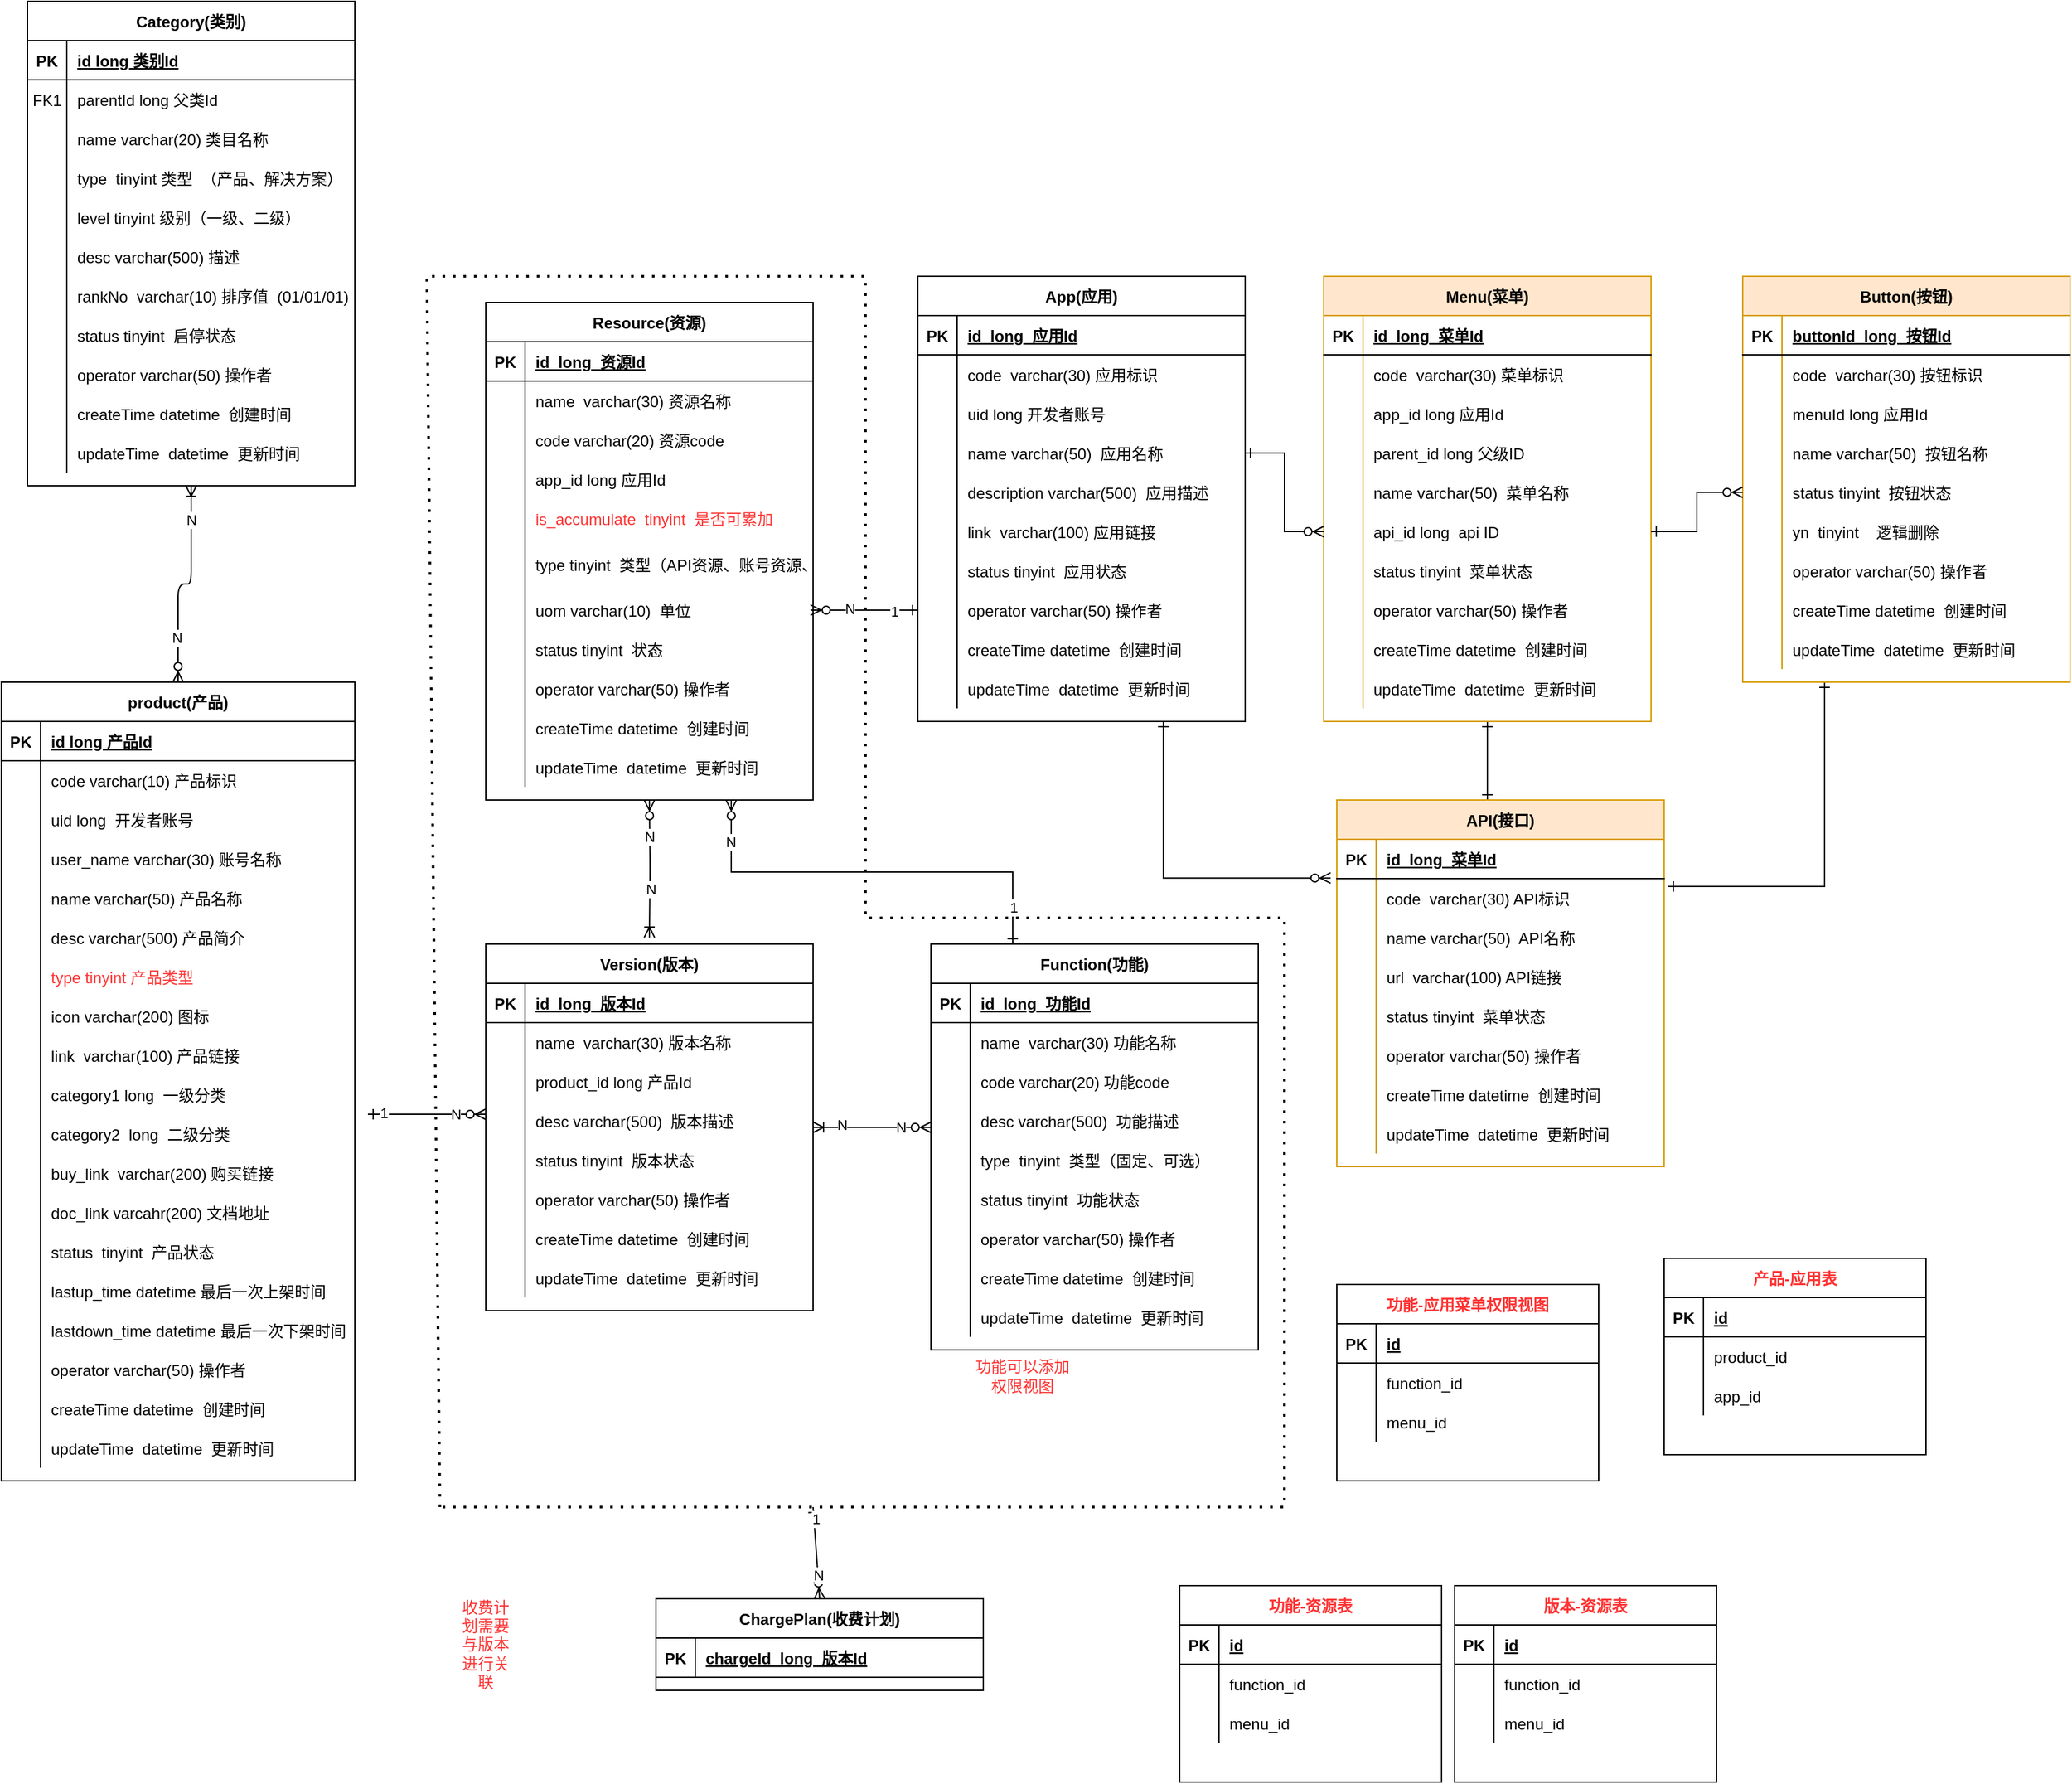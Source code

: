 <mxfile version="14.2.5" type="github">
  <diagram id="R2lEEEUBdFMjLlhIrx00" name="Page-1">
    <mxGraphModel dx="1282" dy="1786" grid="1" gridSize="10" guides="1" tooltips="1" connect="1" arrows="1" fold="1" page="1" pageScale="1" pageWidth="850" pageHeight="1100" math="0" shadow="0" extFonts="Permanent Marker^https://fonts.googleapis.com/css?family=Permanent+Marker">
      <root>
        <mxCell id="0" />
        <mxCell id="1" parent="0" />
        <mxCell id="4hSjW8Y0jlPP0kZ9spp--469" style="rounded=0;orthogonalLoop=1;jettySize=auto;html=1;exitX=0.75;exitY=1;exitDx=0;exitDy=0;entryX=-0.019;entryY=-0.014;entryDx=0;entryDy=0;entryPerimeter=0;startArrow=ERone;startFill=0;endArrow=ERzeroToMany;endFill=1;edgeStyle=orthogonalEdgeStyle;" parent="1" source="C-vyLk0tnHw3VtMMgP7b-2" target="4hSjW8Y0jlPP0kZ9spp--408" edge="1">
          <mxGeometry relative="1" as="geometry">
            <Array as="points">
              <mxPoint x="988" y="320" />
            </Array>
          </mxGeometry>
        </mxCell>
        <mxCell id="C-vyLk0tnHw3VtMMgP7b-2" value="App(应用)" style="shape=table;startSize=30;container=1;collapsible=1;childLayout=tableLayout;fixedRows=1;rowLines=0;fontStyle=1;align=center;resizeLast=1;" parent="1" vertex="1">
          <mxGeometry x="800" y="-140" width="250" height="340" as="geometry" />
        </mxCell>
        <mxCell id="C-vyLk0tnHw3VtMMgP7b-3" value="" style="shape=partialRectangle;collapsible=0;dropTarget=0;pointerEvents=0;fillColor=none;points=[[0,0.5],[1,0.5]];portConstraint=eastwest;top=0;left=0;right=0;bottom=1;" parent="C-vyLk0tnHw3VtMMgP7b-2" vertex="1">
          <mxGeometry y="30" width="250" height="30" as="geometry" />
        </mxCell>
        <mxCell id="C-vyLk0tnHw3VtMMgP7b-4" value="PK" style="shape=partialRectangle;overflow=hidden;connectable=0;fillColor=none;top=0;left=0;bottom=0;right=0;fontStyle=1;" parent="C-vyLk0tnHw3VtMMgP7b-3" vertex="1">
          <mxGeometry width="30" height="30" as="geometry" />
        </mxCell>
        <mxCell id="C-vyLk0tnHw3VtMMgP7b-5" value="id  long  应用Id" style="shape=partialRectangle;overflow=hidden;connectable=0;fillColor=none;top=0;left=0;bottom=0;right=0;align=left;spacingLeft=6;fontStyle=5;" parent="C-vyLk0tnHw3VtMMgP7b-3" vertex="1">
          <mxGeometry x="30" width="220" height="30" as="geometry" />
        </mxCell>
        <mxCell id="C-vyLk0tnHw3VtMMgP7b-6" value="" style="shape=partialRectangle;collapsible=0;dropTarget=0;pointerEvents=0;fillColor=none;points=[[0,0.5],[1,0.5]];portConstraint=eastwest;top=0;left=0;right=0;bottom=0;" parent="C-vyLk0tnHw3VtMMgP7b-2" vertex="1">
          <mxGeometry y="60" width="250" height="30" as="geometry" />
        </mxCell>
        <mxCell id="C-vyLk0tnHw3VtMMgP7b-7" value="" style="shape=partialRectangle;overflow=hidden;connectable=0;fillColor=none;top=0;left=0;bottom=0;right=0;" parent="C-vyLk0tnHw3VtMMgP7b-6" vertex="1">
          <mxGeometry width="30" height="30" as="geometry" />
        </mxCell>
        <mxCell id="C-vyLk0tnHw3VtMMgP7b-8" value="code  varchar(30) 应用标识" style="shape=partialRectangle;overflow=hidden;connectable=0;fillColor=none;top=0;left=0;bottom=0;right=0;align=left;spacingLeft=6;" parent="C-vyLk0tnHw3VtMMgP7b-6" vertex="1">
          <mxGeometry x="30" width="220" height="30" as="geometry" />
        </mxCell>
        <mxCell id="4hSjW8Y0jlPP0kZ9spp--118" style="shape=partialRectangle;collapsible=0;dropTarget=0;pointerEvents=0;fillColor=none;points=[[0,0.5],[1,0.5]];portConstraint=eastwest;top=0;left=0;right=0;bottom=0;" parent="C-vyLk0tnHw3VtMMgP7b-2" vertex="1">
          <mxGeometry y="90" width="250" height="30" as="geometry" />
        </mxCell>
        <mxCell id="4hSjW8Y0jlPP0kZ9spp--119" style="shape=partialRectangle;overflow=hidden;connectable=0;fillColor=none;top=0;left=0;bottom=0;right=0;" parent="4hSjW8Y0jlPP0kZ9spp--118" vertex="1">
          <mxGeometry width="30" height="30" as="geometry" />
        </mxCell>
        <mxCell id="4hSjW8Y0jlPP0kZ9spp--120" value="uid long 开发者账号" style="shape=partialRectangle;overflow=hidden;connectable=0;fillColor=none;top=0;left=0;bottom=0;right=0;align=left;spacingLeft=6;" parent="4hSjW8Y0jlPP0kZ9spp--118" vertex="1">
          <mxGeometry x="30" width="220" height="30" as="geometry" />
        </mxCell>
        <mxCell id="4hSjW8Y0jlPP0kZ9spp--113" style="shape=partialRectangle;collapsible=0;dropTarget=0;pointerEvents=0;fillColor=none;points=[[0,0.5],[1,0.5]];portConstraint=eastwest;top=0;left=0;right=0;bottom=0;" parent="C-vyLk0tnHw3VtMMgP7b-2" vertex="1">
          <mxGeometry y="120" width="250" height="30" as="geometry" />
        </mxCell>
        <mxCell id="4hSjW8Y0jlPP0kZ9spp--114" style="shape=partialRectangle;overflow=hidden;connectable=0;fillColor=none;top=0;left=0;bottom=0;right=0;" parent="4hSjW8Y0jlPP0kZ9spp--113" vertex="1">
          <mxGeometry width="30" height="30" as="geometry" />
        </mxCell>
        <mxCell id="4hSjW8Y0jlPP0kZ9spp--115" value="name varchar(50)  应用名称" style="shape=partialRectangle;overflow=hidden;connectable=0;fillColor=none;top=0;left=0;bottom=0;right=0;align=left;spacingLeft=6;" parent="4hSjW8Y0jlPP0kZ9spp--113" vertex="1">
          <mxGeometry x="30" width="220" height="30" as="geometry" />
        </mxCell>
        <mxCell id="4hSjW8Y0jlPP0kZ9spp--110" style="shape=partialRectangle;collapsible=0;dropTarget=0;pointerEvents=0;fillColor=none;points=[[0,0.5],[1,0.5]];portConstraint=eastwest;top=0;left=0;right=0;bottom=0;" parent="C-vyLk0tnHw3VtMMgP7b-2" vertex="1">
          <mxGeometry y="150" width="250" height="30" as="geometry" />
        </mxCell>
        <mxCell id="4hSjW8Y0jlPP0kZ9spp--111" style="shape=partialRectangle;overflow=hidden;connectable=0;fillColor=none;top=0;left=0;bottom=0;right=0;" parent="4hSjW8Y0jlPP0kZ9spp--110" vertex="1">
          <mxGeometry width="30" height="30" as="geometry" />
        </mxCell>
        <mxCell id="4hSjW8Y0jlPP0kZ9spp--112" value="description varchar(500)  应用描述" style="shape=partialRectangle;overflow=hidden;connectable=0;fillColor=none;top=0;left=0;bottom=0;right=0;align=left;spacingLeft=6;" parent="4hSjW8Y0jlPP0kZ9spp--110" vertex="1">
          <mxGeometry x="30" width="220" height="30" as="geometry" />
        </mxCell>
        <mxCell id="4hSjW8Y0jlPP0kZ9spp--104" style="shape=partialRectangle;collapsible=0;dropTarget=0;pointerEvents=0;fillColor=none;points=[[0,0.5],[1,0.5]];portConstraint=eastwest;top=0;left=0;right=0;bottom=0;" parent="C-vyLk0tnHw3VtMMgP7b-2" vertex="1">
          <mxGeometry y="180" width="250" height="30" as="geometry" />
        </mxCell>
        <mxCell id="4hSjW8Y0jlPP0kZ9spp--105" style="shape=partialRectangle;overflow=hidden;connectable=0;fillColor=none;top=0;left=0;bottom=0;right=0;" parent="4hSjW8Y0jlPP0kZ9spp--104" vertex="1">
          <mxGeometry width="30" height="30" as="geometry" />
        </mxCell>
        <mxCell id="4hSjW8Y0jlPP0kZ9spp--106" value="link  varchar(100) 应用链接" style="shape=partialRectangle;overflow=hidden;connectable=0;fillColor=none;top=0;left=0;bottom=0;right=0;align=left;spacingLeft=6;" parent="4hSjW8Y0jlPP0kZ9spp--104" vertex="1">
          <mxGeometry x="30" width="220" height="30" as="geometry" />
        </mxCell>
        <mxCell id="4hSjW8Y0jlPP0kZ9spp--101" style="shape=partialRectangle;collapsible=0;dropTarget=0;pointerEvents=0;fillColor=none;points=[[0,0.5],[1,0.5]];portConstraint=eastwest;top=0;left=0;right=0;bottom=0;" parent="C-vyLk0tnHw3VtMMgP7b-2" vertex="1">
          <mxGeometry y="210" width="250" height="30" as="geometry" />
        </mxCell>
        <mxCell id="4hSjW8Y0jlPP0kZ9spp--102" style="shape=partialRectangle;overflow=hidden;connectable=0;fillColor=none;top=0;left=0;bottom=0;right=0;" parent="4hSjW8Y0jlPP0kZ9spp--101" vertex="1">
          <mxGeometry width="30" height="30" as="geometry" />
        </mxCell>
        <mxCell id="4hSjW8Y0jlPP0kZ9spp--103" value="status tinyint  应用状态" style="shape=partialRectangle;overflow=hidden;connectable=0;fillColor=none;top=0;left=0;bottom=0;right=0;align=left;spacingLeft=6;" parent="4hSjW8Y0jlPP0kZ9spp--101" vertex="1">
          <mxGeometry x="30" width="220" height="30" as="geometry" />
        </mxCell>
        <mxCell id="4hSjW8Y0jlPP0kZ9spp--127" style="shape=partialRectangle;collapsible=0;dropTarget=0;pointerEvents=0;fillColor=none;points=[[0,0.5],[1,0.5]];portConstraint=eastwest;top=0;left=0;right=0;bottom=0;" parent="C-vyLk0tnHw3VtMMgP7b-2" vertex="1">
          <mxGeometry y="240" width="250" height="30" as="geometry" />
        </mxCell>
        <mxCell id="4hSjW8Y0jlPP0kZ9spp--128" style="shape=partialRectangle;overflow=hidden;connectable=0;fillColor=none;top=0;left=0;bottom=0;right=0;" parent="4hSjW8Y0jlPP0kZ9spp--127" vertex="1">
          <mxGeometry width="30" height="30" as="geometry" />
        </mxCell>
        <mxCell id="4hSjW8Y0jlPP0kZ9spp--129" value="operator varchar(50) 操作者" style="shape=partialRectangle;overflow=hidden;connectable=0;fillColor=none;top=0;left=0;bottom=0;right=0;align=left;spacingLeft=6;" parent="4hSjW8Y0jlPP0kZ9spp--127" vertex="1">
          <mxGeometry x="30" width="220" height="30" as="geometry" />
        </mxCell>
        <mxCell id="4hSjW8Y0jlPP0kZ9spp--124" style="shape=partialRectangle;collapsible=0;dropTarget=0;pointerEvents=0;fillColor=none;points=[[0,0.5],[1,0.5]];portConstraint=eastwest;top=0;left=0;right=0;bottom=0;" parent="C-vyLk0tnHw3VtMMgP7b-2" vertex="1">
          <mxGeometry y="270" width="250" height="30" as="geometry" />
        </mxCell>
        <mxCell id="4hSjW8Y0jlPP0kZ9spp--125" style="shape=partialRectangle;overflow=hidden;connectable=0;fillColor=none;top=0;left=0;bottom=0;right=0;" parent="4hSjW8Y0jlPP0kZ9spp--124" vertex="1">
          <mxGeometry width="30" height="30" as="geometry" />
        </mxCell>
        <mxCell id="4hSjW8Y0jlPP0kZ9spp--126" value="createTime datetime  创建时间" style="shape=partialRectangle;overflow=hidden;connectable=0;fillColor=none;top=0;left=0;bottom=0;right=0;align=left;spacingLeft=6;" parent="4hSjW8Y0jlPP0kZ9spp--124" vertex="1">
          <mxGeometry x="30" width="220" height="30" as="geometry" />
        </mxCell>
        <mxCell id="4hSjW8Y0jlPP0kZ9spp--121" style="shape=partialRectangle;collapsible=0;dropTarget=0;pointerEvents=0;fillColor=none;points=[[0,0.5],[1,0.5]];portConstraint=eastwest;top=0;left=0;right=0;bottom=0;" parent="C-vyLk0tnHw3VtMMgP7b-2" vertex="1">
          <mxGeometry y="300" width="250" height="30" as="geometry" />
        </mxCell>
        <mxCell id="4hSjW8Y0jlPP0kZ9spp--122" style="shape=partialRectangle;overflow=hidden;connectable=0;fillColor=none;top=0;left=0;bottom=0;right=0;" parent="4hSjW8Y0jlPP0kZ9spp--121" vertex="1">
          <mxGeometry width="30" height="30" as="geometry" />
        </mxCell>
        <mxCell id="4hSjW8Y0jlPP0kZ9spp--123" value="updateTime  datetime  更新时间" style="shape=partialRectangle;overflow=hidden;connectable=0;fillColor=none;top=0;left=0;bottom=0;right=0;align=left;spacingLeft=6;" parent="4hSjW8Y0jlPP0kZ9spp--121" vertex="1">
          <mxGeometry x="30" width="220" height="30" as="geometry" />
        </mxCell>
        <mxCell id="C-vyLk0tnHw3VtMMgP7b-23" value="product(产品)" style="shape=table;startSize=30;container=1;collapsible=1;childLayout=tableLayout;fixedRows=1;rowLines=0;fontStyle=1;align=center;resizeLast=1;" parent="1" vertex="1">
          <mxGeometry x="100" y="170" width="270" height="610" as="geometry" />
        </mxCell>
        <mxCell id="C-vyLk0tnHw3VtMMgP7b-24" value="" style="shape=partialRectangle;collapsible=0;dropTarget=0;pointerEvents=0;fillColor=none;points=[[0,0.5],[1,0.5]];portConstraint=eastwest;top=0;left=0;right=0;bottom=1;" parent="C-vyLk0tnHw3VtMMgP7b-23" vertex="1">
          <mxGeometry y="30" width="270" height="30" as="geometry" />
        </mxCell>
        <mxCell id="C-vyLk0tnHw3VtMMgP7b-25" value="PK" style="shape=partialRectangle;overflow=hidden;connectable=0;fillColor=none;top=0;left=0;bottom=0;right=0;fontStyle=1;" parent="C-vyLk0tnHw3VtMMgP7b-24" vertex="1">
          <mxGeometry width="30" height="30" as="geometry" />
        </mxCell>
        <mxCell id="C-vyLk0tnHw3VtMMgP7b-26" value="id long 产品Id" style="shape=partialRectangle;overflow=hidden;connectable=0;fillColor=none;top=0;left=0;bottom=0;right=0;align=left;spacingLeft=6;fontStyle=5;" parent="C-vyLk0tnHw3VtMMgP7b-24" vertex="1">
          <mxGeometry x="30" width="240" height="30" as="geometry" />
        </mxCell>
        <mxCell id="4hSjW8Y0jlPP0kZ9spp--16" style="shape=partialRectangle;collapsible=0;dropTarget=0;pointerEvents=0;fillColor=none;points=[[0,0.5],[1,0.5]];portConstraint=eastwest;top=0;left=0;right=0;bottom=0;" parent="C-vyLk0tnHw3VtMMgP7b-23" vertex="1">
          <mxGeometry y="60" width="270" height="30" as="geometry" />
        </mxCell>
        <mxCell id="4hSjW8Y0jlPP0kZ9spp--17" style="shape=partialRectangle;overflow=hidden;connectable=0;fillColor=none;top=0;left=0;bottom=0;right=0;" parent="4hSjW8Y0jlPP0kZ9spp--16" vertex="1">
          <mxGeometry width="30" height="30" as="geometry" />
        </mxCell>
        <mxCell id="4hSjW8Y0jlPP0kZ9spp--18" value="code varchar(10) 产品标识" style="shape=partialRectangle;overflow=hidden;connectable=0;fillColor=none;top=0;left=0;bottom=0;right=0;align=left;spacingLeft=6;" parent="4hSjW8Y0jlPP0kZ9spp--16" vertex="1">
          <mxGeometry x="30" width="240" height="30" as="geometry" />
        </mxCell>
        <mxCell id="4hSjW8Y0jlPP0kZ9spp--22" style="shape=partialRectangle;collapsible=0;dropTarget=0;pointerEvents=0;fillColor=none;points=[[0,0.5],[1,0.5]];portConstraint=eastwest;top=0;left=0;right=0;bottom=0;" parent="C-vyLk0tnHw3VtMMgP7b-23" vertex="1">
          <mxGeometry y="90" width="270" height="30" as="geometry" />
        </mxCell>
        <mxCell id="4hSjW8Y0jlPP0kZ9spp--23" style="shape=partialRectangle;overflow=hidden;connectable=0;fillColor=none;top=0;left=0;bottom=0;right=0;" parent="4hSjW8Y0jlPP0kZ9spp--22" vertex="1">
          <mxGeometry width="30" height="30" as="geometry" />
        </mxCell>
        <mxCell id="4hSjW8Y0jlPP0kZ9spp--24" value="uid long  开发者账号" style="shape=partialRectangle;overflow=hidden;connectable=0;fillColor=none;top=0;left=0;bottom=0;right=0;align=left;spacingLeft=6;" parent="4hSjW8Y0jlPP0kZ9spp--22" vertex="1">
          <mxGeometry x="30" width="240" height="30" as="geometry" />
        </mxCell>
        <mxCell id="Rr-cYvNgs4WZ7C_TUHbt-11" style="shape=partialRectangle;collapsible=0;dropTarget=0;pointerEvents=0;fillColor=none;points=[[0,0.5],[1,0.5]];portConstraint=eastwest;top=0;left=0;right=0;bottom=0;" vertex="1" parent="C-vyLk0tnHw3VtMMgP7b-23">
          <mxGeometry y="120" width="270" height="30" as="geometry" />
        </mxCell>
        <mxCell id="Rr-cYvNgs4WZ7C_TUHbt-12" style="shape=partialRectangle;overflow=hidden;connectable=0;fillColor=none;top=0;left=0;bottom=0;right=0;" vertex="1" parent="Rr-cYvNgs4WZ7C_TUHbt-11">
          <mxGeometry width="30" height="30" as="geometry" />
        </mxCell>
        <mxCell id="Rr-cYvNgs4WZ7C_TUHbt-13" value="user_name varchar(30) 账号名称" style="shape=partialRectangle;overflow=hidden;connectable=0;fillColor=none;top=0;left=0;bottom=0;right=0;align=left;spacingLeft=6;" vertex="1" parent="Rr-cYvNgs4WZ7C_TUHbt-11">
          <mxGeometry x="30" width="240" height="30" as="geometry" />
        </mxCell>
        <mxCell id="C-vyLk0tnHw3VtMMgP7b-27" value="" style="shape=partialRectangle;collapsible=0;dropTarget=0;pointerEvents=0;fillColor=none;points=[[0,0.5],[1,0.5]];portConstraint=eastwest;top=0;left=0;right=0;bottom=0;" parent="C-vyLk0tnHw3VtMMgP7b-23" vertex="1">
          <mxGeometry y="150" width="270" height="30" as="geometry" />
        </mxCell>
        <mxCell id="C-vyLk0tnHw3VtMMgP7b-28" value="" style="shape=partialRectangle;overflow=hidden;connectable=0;fillColor=none;top=0;left=0;bottom=0;right=0;" parent="C-vyLk0tnHw3VtMMgP7b-27" vertex="1">
          <mxGeometry width="30" height="30" as="geometry" />
        </mxCell>
        <mxCell id="C-vyLk0tnHw3VtMMgP7b-29" value="name varchar(50) 产品名称" style="shape=partialRectangle;overflow=hidden;connectable=0;fillColor=none;top=0;left=0;bottom=0;right=0;align=left;spacingLeft=6;" parent="C-vyLk0tnHw3VtMMgP7b-27" vertex="1">
          <mxGeometry x="30" width="240" height="30" as="geometry" />
        </mxCell>
        <mxCell id="4hSjW8Y0jlPP0kZ9spp--13" style="shape=partialRectangle;collapsible=0;dropTarget=0;pointerEvents=0;fillColor=none;points=[[0,0.5],[1,0.5]];portConstraint=eastwest;top=0;left=0;right=0;bottom=0;" parent="C-vyLk0tnHw3VtMMgP7b-23" vertex="1">
          <mxGeometry y="180" width="270" height="30" as="geometry" />
        </mxCell>
        <mxCell id="4hSjW8Y0jlPP0kZ9spp--14" style="shape=partialRectangle;overflow=hidden;connectable=0;fillColor=none;top=0;left=0;bottom=0;right=0;" parent="4hSjW8Y0jlPP0kZ9spp--13" vertex="1">
          <mxGeometry width="30" height="30" as="geometry" />
        </mxCell>
        <mxCell id="4hSjW8Y0jlPP0kZ9spp--15" value="desc varchar(500) 产品简介" style="shape=partialRectangle;overflow=hidden;connectable=0;fillColor=none;top=0;left=0;bottom=0;right=0;align=left;spacingLeft=6;" parent="4hSjW8Y0jlPP0kZ9spp--13" vertex="1">
          <mxGeometry x="30" width="240" height="30" as="geometry" />
        </mxCell>
        <mxCell id="Rr-cYvNgs4WZ7C_TUHbt-1" style="shape=partialRectangle;collapsible=0;dropTarget=0;pointerEvents=0;fillColor=none;points=[[0,0.5],[1,0.5]];portConstraint=eastwest;top=0;left=0;right=0;bottom=0;" vertex="1" parent="C-vyLk0tnHw3VtMMgP7b-23">
          <mxGeometry y="210" width="270" height="30" as="geometry" />
        </mxCell>
        <mxCell id="Rr-cYvNgs4WZ7C_TUHbt-2" style="shape=partialRectangle;overflow=hidden;connectable=0;fillColor=none;top=0;left=0;bottom=0;right=0;" vertex="1" parent="Rr-cYvNgs4WZ7C_TUHbt-1">
          <mxGeometry width="30" height="30" as="geometry" />
        </mxCell>
        <mxCell id="Rr-cYvNgs4WZ7C_TUHbt-3" value="type tinyint 产品类型" style="shape=partialRectangle;overflow=hidden;connectable=0;fillColor=none;top=0;left=0;bottom=0;right=0;align=left;spacingLeft=6;fontColor=#FF3333;" vertex="1" parent="Rr-cYvNgs4WZ7C_TUHbt-1">
          <mxGeometry x="30" width="240" height="30" as="geometry" />
        </mxCell>
        <mxCell id="4hSjW8Y0jlPP0kZ9spp--10" style="shape=partialRectangle;collapsible=0;dropTarget=0;pointerEvents=0;fillColor=none;points=[[0,0.5],[1,0.5]];portConstraint=eastwest;top=0;left=0;right=0;bottom=0;" parent="C-vyLk0tnHw3VtMMgP7b-23" vertex="1">
          <mxGeometry y="240" width="270" height="30" as="geometry" />
        </mxCell>
        <mxCell id="4hSjW8Y0jlPP0kZ9spp--11" style="shape=partialRectangle;overflow=hidden;connectable=0;fillColor=none;top=0;left=0;bottom=0;right=0;" parent="4hSjW8Y0jlPP0kZ9spp--10" vertex="1">
          <mxGeometry width="30" height="30" as="geometry" />
        </mxCell>
        <mxCell id="4hSjW8Y0jlPP0kZ9spp--12" value="icon varchar(200) 图标" style="shape=partialRectangle;overflow=hidden;connectable=0;fillColor=none;top=0;left=0;bottom=0;right=0;align=left;spacingLeft=6;" parent="4hSjW8Y0jlPP0kZ9spp--10" vertex="1">
          <mxGeometry x="30" width="240" height="30" as="geometry" />
        </mxCell>
        <mxCell id="4hSjW8Y0jlPP0kZ9spp--7" style="shape=partialRectangle;collapsible=0;dropTarget=0;pointerEvents=0;fillColor=none;points=[[0,0.5],[1,0.5]];portConstraint=eastwest;top=0;left=0;right=0;bottom=0;" parent="C-vyLk0tnHw3VtMMgP7b-23" vertex="1">
          <mxGeometry y="270" width="270" height="30" as="geometry" />
        </mxCell>
        <mxCell id="4hSjW8Y0jlPP0kZ9spp--8" style="shape=partialRectangle;overflow=hidden;connectable=0;fillColor=none;top=0;left=0;bottom=0;right=0;" parent="4hSjW8Y0jlPP0kZ9spp--7" vertex="1">
          <mxGeometry width="30" height="30" as="geometry" />
        </mxCell>
        <mxCell id="4hSjW8Y0jlPP0kZ9spp--9" value="link  varchar(100) 产品链接" style="shape=partialRectangle;overflow=hidden;connectable=0;fillColor=none;top=0;left=0;bottom=0;right=0;align=left;spacingLeft=6;" parent="4hSjW8Y0jlPP0kZ9spp--7" vertex="1">
          <mxGeometry x="30" width="240" height="30" as="geometry" />
        </mxCell>
        <mxCell id="4hSjW8Y0jlPP0kZ9spp--4" style="shape=partialRectangle;collapsible=0;dropTarget=0;pointerEvents=0;fillColor=none;points=[[0,0.5],[1,0.5]];portConstraint=eastwest;top=0;left=0;right=0;bottom=0;" parent="C-vyLk0tnHw3VtMMgP7b-23" vertex="1">
          <mxGeometry y="300" width="270" height="30" as="geometry" />
        </mxCell>
        <mxCell id="4hSjW8Y0jlPP0kZ9spp--5" style="shape=partialRectangle;overflow=hidden;connectable=0;fillColor=none;top=0;left=0;bottom=0;right=0;" parent="4hSjW8Y0jlPP0kZ9spp--4" vertex="1">
          <mxGeometry width="30" height="30" as="geometry" />
        </mxCell>
        <mxCell id="4hSjW8Y0jlPP0kZ9spp--6" value="category1 long  一级分类" style="shape=partialRectangle;overflow=hidden;connectable=0;fillColor=none;top=0;left=0;bottom=0;right=0;align=left;spacingLeft=6;" parent="4hSjW8Y0jlPP0kZ9spp--4" vertex="1">
          <mxGeometry x="30" width="240" height="30" as="geometry" />
        </mxCell>
        <mxCell id="4hSjW8Y0jlPP0kZ9spp--1" style="shape=partialRectangle;collapsible=0;dropTarget=0;pointerEvents=0;fillColor=none;points=[[0,0.5],[1,0.5]];portConstraint=eastwest;top=0;left=0;right=0;bottom=0;" parent="C-vyLk0tnHw3VtMMgP7b-23" vertex="1">
          <mxGeometry y="330" width="270" height="30" as="geometry" />
        </mxCell>
        <mxCell id="4hSjW8Y0jlPP0kZ9spp--2" style="shape=partialRectangle;overflow=hidden;connectable=0;fillColor=none;top=0;left=0;bottom=0;right=0;" parent="4hSjW8Y0jlPP0kZ9spp--1" vertex="1">
          <mxGeometry width="30" height="30" as="geometry" />
        </mxCell>
        <mxCell id="4hSjW8Y0jlPP0kZ9spp--3" value="category2  long  二级分类" style="shape=partialRectangle;overflow=hidden;connectable=0;fillColor=none;top=0;left=0;bottom=0;right=0;align=left;spacingLeft=6;" parent="4hSjW8Y0jlPP0kZ9spp--1" vertex="1">
          <mxGeometry x="30" width="240" height="30" as="geometry" />
        </mxCell>
        <mxCell id="4hSjW8Y0jlPP0kZ9spp--34" style="shape=partialRectangle;collapsible=0;dropTarget=0;pointerEvents=0;fillColor=none;points=[[0,0.5],[1,0.5]];portConstraint=eastwest;top=0;left=0;right=0;bottom=0;" parent="C-vyLk0tnHw3VtMMgP7b-23" vertex="1">
          <mxGeometry y="360" width="270" height="30" as="geometry" />
        </mxCell>
        <mxCell id="4hSjW8Y0jlPP0kZ9spp--35" style="shape=partialRectangle;overflow=hidden;connectable=0;fillColor=none;top=0;left=0;bottom=0;right=0;" parent="4hSjW8Y0jlPP0kZ9spp--34" vertex="1">
          <mxGeometry width="30" height="30" as="geometry" />
        </mxCell>
        <mxCell id="4hSjW8Y0jlPP0kZ9spp--36" value="buy_link  varchar(200) 购买链接" style="shape=partialRectangle;overflow=hidden;connectable=0;fillColor=none;top=0;left=0;bottom=0;right=0;align=left;spacingLeft=6;" parent="4hSjW8Y0jlPP0kZ9spp--34" vertex="1">
          <mxGeometry x="30" width="240" height="30" as="geometry" />
        </mxCell>
        <mxCell id="4hSjW8Y0jlPP0kZ9spp--168" style="shape=partialRectangle;collapsible=0;dropTarget=0;pointerEvents=0;fillColor=none;points=[[0,0.5],[1,0.5]];portConstraint=eastwest;top=0;left=0;right=0;bottom=0;" parent="C-vyLk0tnHw3VtMMgP7b-23" vertex="1">
          <mxGeometry y="390" width="270" height="30" as="geometry" />
        </mxCell>
        <mxCell id="4hSjW8Y0jlPP0kZ9spp--169" style="shape=partialRectangle;overflow=hidden;connectable=0;fillColor=none;top=0;left=0;bottom=0;right=0;" parent="4hSjW8Y0jlPP0kZ9spp--168" vertex="1">
          <mxGeometry width="30" height="30" as="geometry" />
        </mxCell>
        <mxCell id="4hSjW8Y0jlPP0kZ9spp--170" value="doc_link varcahr(200) 文档地址" style="shape=partialRectangle;overflow=hidden;connectable=0;fillColor=none;top=0;left=0;bottom=0;right=0;align=left;spacingLeft=6;" parent="4hSjW8Y0jlPP0kZ9spp--168" vertex="1">
          <mxGeometry x="30" width="240" height="30" as="geometry" />
        </mxCell>
        <mxCell id="4hSjW8Y0jlPP0kZ9spp--31" style="shape=partialRectangle;collapsible=0;dropTarget=0;pointerEvents=0;fillColor=none;points=[[0,0.5],[1,0.5]];portConstraint=eastwest;top=0;left=0;right=0;bottom=0;" parent="C-vyLk0tnHw3VtMMgP7b-23" vertex="1">
          <mxGeometry y="420" width="270" height="30" as="geometry" />
        </mxCell>
        <mxCell id="4hSjW8Y0jlPP0kZ9spp--32" style="shape=partialRectangle;overflow=hidden;connectable=0;fillColor=none;top=0;left=0;bottom=0;right=0;" parent="4hSjW8Y0jlPP0kZ9spp--31" vertex="1">
          <mxGeometry width="30" height="30" as="geometry" />
        </mxCell>
        <mxCell id="4hSjW8Y0jlPP0kZ9spp--33" value="status  tinyint  产品状态" style="shape=partialRectangle;overflow=hidden;connectable=0;fillColor=none;top=0;left=0;bottom=0;right=0;align=left;spacingLeft=6;" parent="4hSjW8Y0jlPP0kZ9spp--31" vertex="1">
          <mxGeometry x="30" width="240" height="30" as="geometry" />
        </mxCell>
        <mxCell id="4hSjW8Y0jlPP0kZ9spp--28" style="shape=partialRectangle;collapsible=0;dropTarget=0;pointerEvents=0;fillColor=none;points=[[0,0.5],[1,0.5]];portConstraint=eastwest;top=0;left=0;right=0;bottom=0;" parent="C-vyLk0tnHw3VtMMgP7b-23" vertex="1">
          <mxGeometry y="450" width="270" height="30" as="geometry" />
        </mxCell>
        <mxCell id="4hSjW8Y0jlPP0kZ9spp--29" style="shape=partialRectangle;overflow=hidden;connectable=0;fillColor=none;top=0;left=0;bottom=0;right=0;" parent="4hSjW8Y0jlPP0kZ9spp--28" vertex="1">
          <mxGeometry width="30" height="30" as="geometry" />
        </mxCell>
        <mxCell id="4hSjW8Y0jlPP0kZ9spp--30" value="lastup_time datetime 最后一次上架时间" style="shape=partialRectangle;overflow=hidden;connectable=0;fillColor=none;top=0;left=0;bottom=0;right=0;align=left;spacingLeft=6;" parent="4hSjW8Y0jlPP0kZ9spp--28" vertex="1">
          <mxGeometry x="30" width="240" height="30" as="geometry" />
        </mxCell>
        <mxCell id="4hSjW8Y0jlPP0kZ9spp--25" style="shape=partialRectangle;collapsible=0;dropTarget=0;pointerEvents=0;fillColor=none;points=[[0,0.5],[1,0.5]];portConstraint=eastwest;top=0;left=0;right=0;bottom=0;" parent="C-vyLk0tnHw3VtMMgP7b-23" vertex="1">
          <mxGeometry y="480" width="270" height="30" as="geometry" />
        </mxCell>
        <mxCell id="4hSjW8Y0jlPP0kZ9spp--26" style="shape=partialRectangle;overflow=hidden;connectable=0;fillColor=none;top=0;left=0;bottom=0;right=0;" parent="4hSjW8Y0jlPP0kZ9spp--25" vertex="1">
          <mxGeometry width="30" height="30" as="geometry" />
        </mxCell>
        <mxCell id="4hSjW8Y0jlPP0kZ9spp--27" value="lastdown_time datetime 最后一次下架时间" style="shape=partialRectangle;overflow=hidden;connectable=0;fillColor=none;top=0;left=0;bottom=0;right=0;align=left;spacingLeft=6;" parent="4hSjW8Y0jlPP0kZ9spp--25" vertex="1">
          <mxGeometry x="30" width="240" height="30" as="geometry" />
        </mxCell>
        <mxCell id="4hSjW8Y0jlPP0kZ9spp--92" style="shape=partialRectangle;collapsible=0;dropTarget=0;pointerEvents=0;fillColor=none;points=[[0,0.5],[1,0.5]];portConstraint=eastwest;top=0;left=0;right=0;bottom=0;" parent="C-vyLk0tnHw3VtMMgP7b-23" vertex="1">
          <mxGeometry y="510" width="270" height="30" as="geometry" />
        </mxCell>
        <mxCell id="4hSjW8Y0jlPP0kZ9spp--93" style="shape=partialRectangle;overflow=hidden;connectable=0;fillColor=none;top=0;left=0;bottom=0;right=0;" parent="4hSjW8Y0jlPP0kZ9spp--92" vertex="1">
          <mxGeometry width="30" height="30" as="geometry" />
        </mxCell>
        <mxCell id="4hSjW8Y0jlPP0kZ9spp--94" value="operator varchar(50) 操作者" style="shape=partialRectangle;overflow=hidden;connectable=0;fillColor=none;top=0;left=0;bottom=0;right=0;align=left;spacingLeft=6;" parent="4hSjW8Y0jlPP0kZ9spp--92" vertex="1">
          <mxGeometry x="30" width="240" height="30" as="geometry" />
        </mxCell>
        <mxCell id="4hSjW8Y0jlPP0kZ9spp--89" style="shape=partialRectangle;collapsible=0;dropTarget=0;pointerEvents=0;fillColor=none;points=[[0,0.5],[1,0.5]];portConstraint=eastwest;top=0;left=0;right=0;bottom=0;" parent="C-vyLk0tnHw3VtMMgP7b-23" vertex="1">
          <mxGeometry y="540" width="270" height="30" as="geometry" />
        </mxCell>
        <mxCell id="4hSjW8Y0jlPP0kZ9spp--90" style="shape=partialRectangle;overflow=hidden;connectable=0;fillColor=none;top=0;left=0;bottom=0;right=0;" parent="4hSjW8Y0jlPP0kZ9spp--89" vertex="1">
          <mxGeometry width="30" height="30" as="geometry" />
        </mxCell>
        <mxCell id="4hSjW8Y0jlPP0kZ9spp--91" value="createTime datetime  创建时间" style="shape=partialRectangle;overflow=hidden;connectable=0;fillColor=none;top=0;left=0;bottom=0;right=0;align=left;spacingLeft=6;" parent="4hSjW8Y0jlPP0kZ9spp--89" vertex="1">
          <mxGeometry x="30" width="240" height="30" as="geometry" />
        </mxCell>
        <mxCell id="4hSjW8Y0jlPP0kZ9spp--86" style="shape=partialRectangle;collapsible=0;dropTarget=0;pointerEvents=0;fillColor=none;points=[[0,0.5],[1,0.5]];portConstraint=eastwest;top=0;left=0;right=0;bottom=0;" parent="C-vyLk0tnHw3VtMMgP7b-23" vertex="1">
          <mxGeometry y="570" width="270" height="30" as="geometry" />
        </mxCell>
        <mxCell id="4hSjW8Y0jlPP0kZ9spp--87" style="shape=partialRectangle;overflow=hidden;connectable=0;fillColor=none;top=0;left=0;bottom=0;right=0;" parent="4hSjW8Y0jlPP0kZ9spp--86" vertex="1">
          <mxGeometry width="30" height="30" as="geometry" />
        </mxCell>
        <mxCell id="4hSjW8Y0jlPP0kZ9spp--88" value="updateTime  datetime  更新时间" style="shape=partialRectangle;overflow=hidden;connectable=0;fillColor=none;top=0;left=0;bottom=0;right=0;align=left;spacingLeft=6;" parent="4hSjW8Y0jlPP0kZ9spp--86" vertex="1">
          <mxGeometry x="30" width="240" height="30" as="geometry" />
        </mxCell>
        <mxCell id="4hSjW8Y0jlPP0kZ9spp--37" value="Category(类别)" style="shape=table;startSize=30;container=1;collapsible=1;childLayout=tableLayout;fixedRows=1;rowLines=0;fontStyle=1;align=center;resizeLast=1;" parent="1" vertex="1">
          <mxGeometry x="120" y="-350" width="250" height="370" as="geometry" />
        </mxCell>
        <mxCell id="4hSjW8Y0jlPP0kZ9spp--38" value="" style="shape=partialRectangle;collapsible=0;dropTarget=0;pointerEvents=0;fillColor=none;points=[[0,0.5],[1,0.5]];portConstraint=eastwest;top=0;left=0;right=0;bottom=1;" parent="4hSjW8Y0jlPP0kZ9spp--37" vertex="1">
          <mxGeometry y="30" width="250" height="30" as="geometry" />
        </mxCell>
        <mxCell id="4hSjW8Y0jlPP0kZ9spp--39" value="PK" style="shape=partialRectangle;overflow=hidden;connectable=0;fillColor=none;top=0;left=0;bottom=0;right=0;fontStyle=1;" parent="4hSjW8Y0jlPP0kZ9spp--38" vertex="1">
          <mxGeometry width="30" height="30" as="geometry" />
        </mxCell>
        <mxCell id="4hSjW8Y0jlPP0kZ9spp--40" value="id long 类别Id" style="shape=partialRectangle;overflow=hidden;connectable=0;fillColor=none;top=0;left=0;bottom=0;right=0;align=left;spacingLeft=6;fontStyle=5;" parent="4hSjW8Y0jlPP0kZ9spp--38" vertex="1">
          <mxGeometry x="30" width="220" height="30" as="geometry" />
        </mxCell>
        <mxCell id="4hSjW8Y0jlPP0kZ9spp--41" value="" style="shape=partialRectangle;collapsible=0;dropTarget=0;pointerEvents=0;fillColor=none;points=[[0,0.5],[1,0.5]];portConstraint=eastwest;top=0;left=0;right=0;bottom=0;" parent="4hSjW8Y0jlPP0kZ9spp--37" vertex="1">
          <mxGeometry y="60" width="250" height="30" as="geometry" />
        </mxCell>
        <mxCell id="4hSjW8Y0jlPP0kZ9spp--42" value="FK1" style="shape=partialRectangle;overflow=hidden;connectable=0;fillColor=none;top=0;left=0;bottom=0;right=0;" parent="4hSjW8Y0jlPP0kZ9spp--41" vertex="1">
          <mxGeometry width="30" height="30" as="geometry" />
        </mxCell>
        <mxCell id="4hSjW8Y0jlPP0kZ9spp--43" value="parentId long 父类Id" style="shape=partialRectangle;overflow=hidden;connectable=0;fillColor=none;top=0;left=0;bottom=0;right=0;align=left;spacingLeft=6;" parent="4hSjW8Y0jlPP0kZ9spp--41" vertex="1">
          <mxGeometry x="30" width="220" height="30" as="geometry" />
        </mxCell>
        <mxCell id="4hSjW8Y0jlPP0kZ9spp--44" value="" style="shape=partialRectangle;collapsible=0;dropTarget=0;pointerEvents=0;fillColor=none;points=[[0,0.5],[1,0.5]];portConstraint=eastwest;top=0;left=0;right=0;bottom=0;" parent="4hSjW8Y0jlPP0kZ9spp--37" vertex="1">
          <mxGeometry y="90" width="250" height="30" as="geometry" />
        </mxCell>
        <mxCell id="4hSjW8Y0jlPP0kZ9spp--45" value="" style="shape=partialRectangle;overflow=hidden;connectable=0;fillColor=none;top=0;left=0;bottom=0;right=0;" parent="4hSjW8Y0jlPP0kZ9spp--44" vertex="1">
          <mxGeometry width="30" height="30" as="geometry" />
        </mxCell>
        <mxCell id="4hSjW8Y0jlPP0kZ9spp--46" value="name varchar(20) 类目名称" style="shape=partialRectangle;overflow=hidden;connectable=0;fillColor=none;top=0;left=0;bottom=0;right=0;align=left;spacingLeft=6;" parent="4hSjW8Y0jlPP0kZ9spp--44" vertex="1">
          <mxGeometry x="30" width="220" height="30" as="geometry" />
        </mxCell>
        <mxCell id="4hSjW8Y0jlPP0kZ9spp--53" style="shape=partialRectangle;collapsible=0;dropTarget=0;pointerEvents=0;fillColor=none;points=[[0,0.5],[1,0.5]];portConstraint=eastwest;top=0;left=0;right=0;bottom=0;" parent="4hSjW8Y0jlPP0kZ9spp--37" vertex="1">
          <mxGeometry y="120" width="250" height="30" as="geometry" />
        </mxCell>
        <mxCell id="4hSjW8Y0jlPP0kZ9spp--54" style="shape=partialRectangle;overflow=hidden;connectable=0;fillColor=none;top=0;left=0;bottom=0;right=0;" parent="4hSjW8Y0jlPP0kZ9spp--53" vertex="1">
          <mxGeometry width="30" height="30" as="geometry" />
        </mxCell>
        <mxCell id="4hSjW8Y0jlPP0kZ9spp--55" value="type  tinyint 类型  （产品、解决方案）" style="shape=partialRectangle;overflow=hidden;connectable=0;fillColor=none;top=0;left=0;bottom=0;right=0;align=left;spacingLeft=6;" parent="4hSjW8Y0jlPP0kZ9spp--53" vertex="1">
          <mxGeometry x="30" width="220" height="30" as="geometry" />
        </mxCell>
        <mxCell id="4hSjW8Y0jlPP0kZ9spp--50" style="shape=partialRectangle;collapsible=0;dropTarget=0;pointerEvents=0;fillColor=none;points=[[0,0.5],[1,0.5]];portConstraint=eastwest;top=0;left=0;right=0;bottom=0;" parent="4hSjW8Y0jlPP0kZ9spp--37" vertex="1">
          <mxGeometry y="150" width="250" height="30" as="geometry" />
        </mxCell>
        <mxCell id="4hSjW8Y0jlPP0kZ9spp--51" style="shape=partialRectangle;overflow=hidden;connectable=0;fillColor=none;top=0;left=0;bottom=0;right=0;" parent="4hSjW8Y0jlPP0kZ9spp--50" vertex="1">
          <mxGeometry width="30" height="30" as="geometry" />
        </mxCell>
        <mxCell id="4hSjW8Y0jlPP0kZ9spp--52" value="level tinyint 级别（一级、二级）" style="shape=partialRectangle;overflow=hidden;connectable=0;fillColor=none;top=0;left=0;bottom=0;right=0;align=left;spacingLeft=6;" parent="4hSjW8Y0jlPP0kZ9spp--50" vertex="1">
          <mxGeometry x="30" width="220" height="30" as="geometry" />
        </mxCell>
        <mxCell id="4hSjW8Y0jlPP0kZ9spp--47" style="shape=partialRectangle;collapsible=0;dropTarget=0;pointerEvents=0;fillColor=none;points=[[0,0.5],[1,0.5]];portConstraint=eastwest;top=0;left=0;right=0;bottom=0;" parent="4hSjW8Y0jlPP0kZ9spp--37" vertex="1">
          <mxGeometry y="180" width="250" height="30" as="geometry" />
        </mxCell>
        <mxCell id="4hSjW8Y0jlPP0kZ9spp--48" style="shape=partialRectangle;overflow=hidden;connectable=0;fillColor=none;top=0;left=0;bottom=0;right=0;" parent="4hSjW8Y0jlPP0kZ9spp--47" vertex="1">
          <mxGeometry width="30" height="30" as="geometry" />
        </mxCell>
        <mxCell id="4hSjW8Y0jlPP0kZ9spp--49" value="desc varchar(500) 描述" style="shape=partialRectangle;overflow=hidden;connectable=0;fillColor=none;top=0;left=0;bottom=0;right=0;align=left;spacingLeft=6;" parent="4hSjW8Y0jlPP0kZ9spp--47" vertex="1">
          <mxGeometry x="30" width="220" height="30" as="geometry" />
        </mxCell>
        <mxCell id="4hSjW8Y0jlPP0kZ9spp--62" style="shape=partialRectangle;collapsible=0;dropTarget=0;pointerEvents=0;fillColor=none;points=[[0,0.5],[1,0.5]];portConstraint=eastwest;top=0;left=0;right=0;bottom=0;" parent="4hSjW8Y0jlPP0kZ9spp--37" vertex="1">
          <mxGeometry y="210" width="250" height="30" as="geometry" />
        </mxCell>
        <mxCell id="4hSjW8Y0jlPP0kZ9spp--63" style="shape=partialRectangle;overflow=hidden;connectable=0;fillColor=none;top=0;left=0;bottom=0;right=0;" parent="4hSjW8Y0jlPP0kZ9spp--62" vertex="1">
          <mxGeometry width="30" height="30" as="geometry" />
        </mxCell>
        <mxCell id="4hSjW8Y0jlPP0kZ9spp--64" value="rankNo  varchar(10) 排序值  (01/01/01)" style="shape=partialRectangle;overflow=hidden;connectable=0;fillColor=none;top=0;left=0;bottom=0;right=0;align=left;spacingLeft=6;" parent="4hSjW8Y0jlPP0kZ9spp--62" vertex="1">
          <mxGeometry x="30" width="220" height="30" as="geometry" />
        </mxCell>
        <mxCell id="4hSjW8Y0jlPP0kZ9spp--59" style="shape=partialRectangle;collapsible=0;dropTarget=0;pointerEvents=0;fillColor=none;points=[[0,0.5],[1,0.5]];portConstraint=eastwest;top=0;left=0;right=0;bottom=0;" parent="4hSjW8Y0jlPP0kZ9spp--37" vertex="1">
          <mxGeometry y="240" width="250" height="30" as="geometry" />
        </mxCell>
        <mxCell id="4hSjW8Y0jlPP0kZ9spp--60" style="shape=partialRectangle;overflow=hidden;connectable=0;fillColor=none;top=0;left=0;bottom=0;right=0;" parent="4hSjW8Y0jlPP0kZ9spp--59" vertex="1">
          <mxGeometry width="30" height="30" as="geometry" />
        </mxCell>
        <mxCell id="4hSjW8Y0jlPP0kZ9spp--61" value="status tinyint  启停状态" style="shape=partialRectangle;overflow=hidden;connectable=0;fillColor=none;top=0;left=0;bottom=0;right=0;align=left;spacingLeft=6;" parent="4hSjW8Y0jlPP0kZ9spp--59" vertex="1">
          <mxGeometry x="30" width="220" height="30" as="geometry" />
        </mxCell>
        <mxCell id="4hSjW8Y0jlPP0kZ9spp--71" style="shape=partialRectangle;collapsible=0;dropTarget=0;pointerEvents=0;fillColor=none;points=[[0,0.5],[1,0.5]];portConstraint=eastwest;top=0;left=0;right=0;bottom=0;" parent="4hSjW8Y0jlPP0kZ9spp--37" vertex="1">
          <mxGeometry y="270" width="250" height="30" as="geometry" />
        </mxCell>
        <mxCell id="4hSjW8Y0jlPP0kZ9spp--72" style="shape=partialRectangle;overflow=hidden;connectable=0;fillColor=none;top=0;left=0;bottom=0;right=0;" parent="4hSjW8Y0jlPP0kZ9spp--71" vertex="1">
          <mxGeometry width="30" height="30" as="geometry" />
        </mxCell>
        <mxCell id="4hSjW8Y0jlPP0kZ9spp--73" value="operator varchar(50) 操作者" style="shape=partialRectangle;overflow=hidden;connectable=0;fillColor=none;top=0;left=0;bottom=0;right=0;align=left;spacingLeft=6;" parent="4hSjW8Y0jlPP0kZ9spp--71" vertex="1">
          <mxGeometry x="30" width="220" height="30" as="geometry" />
        </mxCell>
        <mxCell id="4hSjW8Y0jlPP0kZ9spp--68" style="shape=partialRectangle;collapsible=0;dropTarget=0;pointerEvents=0;fillColor=none;points=[[0,0.5],[1,0.5]];portConstraint=eastwest;top=0;left=0;right=0;bottom=0;" parent="4hSjW8Y0jlPP0kZ9spp--37" vertex="1">
          <mxGeometry y="300" width="250" height="30" as="geometry" />
        </mxCell>
        <mxCell id="4hSjW8Y0jlPP0kZ9spp--69" style="shape=partialRectangle;overflow=hidden;connectable=0;fillColor=none;top=0;left=0;bottom=0;right=0;" parent="4hSjW8Y0jlPP0kZ9spp--68" vertex="1">
          <mxGeometry width="30" height="30" as="geometry" />
        </mxCell>
        <mxCell id="4hSjW8Y0jlPP0kZ9spp--70" value="createTime datetime  创建时间" style="shape=partialRectangle;overflow=hidden;connectable=0;fillColor=none;top=0;left=0;bottom=0;right=0;align=left;spacingLeft=6;" parent="4hSjW8Y0jlPP0kZ9spp--68" vertex="1">
          <mxGeometry x="30" width="220" height="30" as="geometry" />
        </mxCell>
        <mxCell id="4hSjW8Y0jlPP0kZ9spp--65" style="shape=partialRectangle;collapsible=0;dropTarget=0;pointerEvents=0;fillColor=none;points=[[0,0.5],[1,0.5]];portConstraint=eastwest;top=0;left=0;right=0;bottom=0;" parent="4hSjW8Y0jlPP0kZ9spp--37" vertex="1">
          <mxGeometry y="330" width="250" height="30" as="geometry" />
        </mxCell>
        <mxCell id="4hSjW8Y0jlPP0kZ9spp--66" style="shape=partialRectangle;overflow=hidden;connectable=0;fillColor=none;top=0;left=0;bottom=0;right=0;" parent="4hSjW8Y0jlPP0kZ9spp--65" vertex="1">
          <mxGeometry width="30" height="30" as="geometry" />
        </mxCell>
        <mxCell id="4hSjW8Y0jlPP0kZ9spp--67" value="updateTime  datetime  更新时间" style="shape=partialRectangle;overflow=hidden;connectable=0;fillColor=none;top=0;left=0;bottom=0;right=0;align=left;spacingLeft=6;" parent="4hSjW8Y0jlPP0kZ9spp--65" vertex="1">
          <mxGeometry x="30" width="220" height="30" as="geometry" />
        </mxCell>
        <mxCell id="4hSjW8Y0jlPP0kZ9spp--74" value="" style="edgeStyle=orthogonalEdgeStyle;fontSize=12;html=1;endArrow=ERoneToMany;startArrow=ERzeroToMany;entryX=0.5;entryY=1;entryDx=0;entryDy=0;exitX=0.5;exitY=0;exitDx=0;exitDy=0;" parent="1" source="C-vyLk0tnHw3VtMMgP7b-23" target="4hSjW8Y0jlPP0kZ9spp--37" edge="1">
          <mxGeometry width="100" height="100" relative="1" as="geometry">
            <mxPoint x="190" y="170" as="sourcePoint" />
            <mxPoint x="290" y="70" as="targetPoint" />
          </mxGeometry>
        </mxCell>
        <mxCell id="4hSjW8Y0jlPP0kZ9spp--76" value="N" style="edgeLabel;html=1;align=center;verticalAlign=middle;resizable=0;points=[];" parent="4hSjW8Y0jlPP0kZ9spp--74" vertex="1" connectable="0">
          <mxGeometry x="-0.567" y="1" relative="1" as="geometry">
            <mxPoint as="offset" />
          </mxGeometry>
        </mxCell>
        <mxCell id="4hSjW8Y0jlPP0kZ9spp--77" value="N" style="edgeLabel;html=1;align=center;verticalAlign=middle;resizable=0;points=[];" parent="4hSjW8Y0jlPP0kZ9spp--74" vertex="1" connectable="0">
          <mxGeometry x="0.683" relative="1" as="geometry">
            <mxPoint as="offset" />
          </mxGeometry>
        </mxCell>
        <mxCell id="4hSjW8Y0jlPP0kZ9spp--172" value="Version(版本)" style="shape=table;startSize=30;container=1;collapsible=1;childLayout=tableLayout;fixedRows=1;rowLines=0;fontStyle=1;align=center;resizeLast=1;" parent="1" vertex="1">
          <mxGeometry x="470" y="370" width="250" height="280.0" as="geometry" />
        </mxCell>
        <mxCell id="4hSjW8Y0jlPP0kZ9spp--173" value="" style="shape=partialRectangle;collapsible=0;dropTarget=0;pointerEvents=0;fillColor=none;points=[[0,0.5],[1,0.5]];portConstraint=eastwest;top=0;left=0;right=0;bottom=1;" parent="4hSjW8Y0jlPP0kZ9spp--172" vertex="1">
          <mxGeometry y="30" width="250" height="30" as="geometry" />
        </mxCell>
        <mxCell id="4hSjW8Y0jlPP0kZ9spp--174" value="PK" style="shape=partialRectangle;overflow=hidden;connectable=0;fillColor=none;top=0;left=0;bottom=0;right=0;fontStyle=1;" parent="4hSjW8Y0jlPP0kZ9spp--173" vertex="1">
          <mxGeometry width="30" height="30" as="geometry" />
        </mxCell>
        <mxCell id="4hSjW8Y0jlPP0kZ9spp--175" value="id  long  版本Id" style="shape=partialRectangle;overflow=hidden;connectable=0;fillColor=none;top=0;left=0;bottom=0;right=0;align=left;spacingLeft=6;fontStyle=5;" parent="4hSjW8Y0jlPP0kZ9spp--173" vertex="1">
          <mxGeometry x="30" width="220" height="30" as="geometry" />
        </mxCell>
        <mxCell id="4hSjW8Y0jlPP0kZ9spp--176" value="" style="shape=partialRectangle;collapsible=0;dropTarget=0;pointerEvents=0;fillColor=none;points=[[0,0.5],[1,0.5]];portConstraint=eastwest;top=0;left=0;right=0;bottom=0;" parent="4hSjW8Y0jlPP0kZ9spp--172" vertex="1">
          <mxGeometry y="60" width="250" height="30" as="geometry" />
        </mxCell>
        <mxCell id="4hSjW8Y0jlPP0kZ9spp--177" value="" style="shape=partialRectangle;overflow=hidden;connectable=0;fillColor=none;top=0;left=0;bottom=0;right=0;" parent="4hSjW8Y0jlPP0kZ9spp--176" vertex="1">
          <mxGeometry width="30" height="30" as="geometry" />
        </mxCell>
        <mxCell id="4hSjW8Y0jlPP0kZ9spp--178" value="name  varchar(30) 版本名称" style="shape=partialRectangle;overflow=hidden;connectable=0;fillColor=none;top=0;left=0;bottom=0;right=0;align=left;spacingLeft=6;" parent="4hSjW8Y0jlPP0kZ9spp--176" vertex="1">
          <mxGeometry x="30" width="220" height="30" as="geometry" />
        </mxCell>
        <mxCell id="4hSjW8Y0jlPP0kZ9spp--179" value="" style="shape=partialRectangle;collapsible=0;dropTarget=0;pointerEvents=0;fillColor=none;points=[[0,0.5],[1,0.5]];portConstraint=eastwest;top=0;left=0;right=0;bottom=0;" parent="4hSjW8Y0jlPP0kZ9spp--172" vertex="1">
          <mxGeometry y="90" width="250" height="30" as="geometry" />
        </mxCell>
        <mxCell id="4hSjW8Y0jlPP0kZ9spp--180" value="" style="shape=partialRectangle;overflow=hidden;connectable=0;fillColor=none;top=0;left=0;bottom=0;right=0;" parent="4hSjW8Y0jlPP0kZ9spp--179" vertex="1">
          <mxGeometry width="30" height="30" as="geometry" />
        </mxCell>
        <mxCell id="4hSjW8Y0jlPP0kZ9spp--181" value="product_id long 产品Id" style="shape=partialRectangle;overflow=hidden;connectable=0;fillColor=none;top=0;left=0;bottom=0;right=0;align=left;spacingLeft=6;" parent="4hSjW8Y0jlPP0kZ9spp--179" vertex="1">
          <mxGeometry x="30" width="220" height="30" as="geometry" />
        </mxCell>
        <mxCell id="4hSjW8Y0jlPP0kZ9spp--188" style="shape=partialRectangle;collapsible=0;dropTarget=0;pointerEvents=0;fillColor=none;points=[[0,0.5],[1,0.5]];portConstraint=eastwest;top=0;left=0;right=0;bottom=0;" parent="4hSjW8Y0jlPP0kZ9spp--172" vertex="1">
          <mxGeometry y="120" width="250" height="30" as="geometry" />
        </mxCell>
        <mxCell id="4hSjW8Y0jlPP0kZ9spp--189" style="shape=partialRectangle;overflow=hidden;connectable=0;fillColor=none;top=0;left=0;bottom=0;right=0;" parent="4hSjW8Y0jlPP0kZ9spp--188" vertex="1">
          <mxGeometry width="30" height="30" as="geometry" />
        </mxCell>
        <mxCell id="4hSjW8Y0jlPP0kZ9spp--190" value="desc varchar(500)  版本描述" style="shape=partialRectangle;overflow=hidden;connectable=0;fillColor=none;top=0;left=0;bottom=0;right=0;align=left;spacingLeft=6;" parent="4hSjW8Y0jlPP0kZ9spp--188" vertex="1">
          <mxGeometry x="30" width="220" height="30" as="geometry" />
        </mxCell>
        <mxCell id="4hSjW8Y0jlPP0kZ9spp--197" style="shape=partialRectangle;collapsible=0;dropTarget=0;pointerEvents=0;fillColor=none;points=[[0,0.5],[1,0.5]];portConstraint=eastwest;top=0;left=0;right=0;bottom=0;" parent="4hSjW8Y0jlPP0kZ9spp--172" vertex="1">
          <mxGeometry y="150" width="250" height="30" as="geometry" />
        </mxCell>
        <mxCell id="4hSjW8Y0jlPP0kZ9spp--198" style="shape=partialRectangle;overflow=hidden;connectable=0;fillColor=none;top=0;left=0;bottom=0;right=0;" parent="4hSjW8Y0jlPP0kZ9spp--197" vertex="1">
          <mxGeometry width="30" height="30" as="geometry" />
        </mxCell>
        <mxCell id="4hSjW8Y0jlPP0kZ9spp--199" value="status tinyint  版本状态" style="shape=partialRectangle;overflow=hidden;connectable=0;fillColor=none;top=0;left=0;bottom=0;right=0;align=left;spacingLeft=6;" parent="4hSjW8Y0jlPP0kZ9spp--197" vertex="1">
          <mxGeometry x="30" width="220" height="30" as="geometry" />
        </mxCell>
        <mxCell id="4hSjW8Y0jlPP0kZ9spp--203" style="shape=partialRectangle;collapsible=0;dropTarget=0;pointerEvents=0;fillColor=none;points=[[0,0.5],[1,0.5]];portConstraint=eastwest;top=0;left=0;right=0;bottom=0;" parent="4hSjW8Y0jlPP0kZ9spp--172" vertex="1">
          <mxGeometry y="180" width="250" height="30" as="geometry" />
        </mxCell>
        <mxCell id="4hSjW8Y0jlPP0kZ9spp--204" style="shape=partialRectangle;overflow=hidden;connectable=0;fillColor=none;top=0;left=0;bottom=0;right=0;" parent="4hSjW8Y0jlPP0kZ9spp--203" vertex="1">
          <mxGeometry width="30" height="30" as="geometry" />
        </mxCell>
        <mxCell id="4hSjW8Y0jlPP0kZ9spp--205" value="operator varchar(50) 操作者" style="shape=partialRectangle;overflow=hidden;connectable=0;fillColor=none;top=0;left=0;bottom=0;right=0;align=left;spacingLeft=6;" parent="4hSjW8Y0jlPP0kZ9spp--203" vertex="1">
          <mxGeometry x="30" width="220" height="30" as="geometry" />
        </mxCell>
        <mxCell id="4hSjW8Y0jlPP0kZ9spp--206" style="shape=partialRectangle;collapsible=0;dropTarget=0;pointerEvents=0;fillColor=none;points=[[0,0.5],[1,0.5]];portConstraint=eastwest;top=0;left=0;right=0;bottom=0;" parent="4hSjW8Y0jlPP0kZ9spp--172" vertex="1">
          <mxGeometry y="210" width="250" height="30" as="geometry" />
        </mxCell>
        <mxCell id="4hSjW8Y0jlPP0kZ9spp--207" style="shape=partialRectangle;overflow=hidden;connectable=0;fillColor=none;top=0;left=0;bottom=0;right=0;" parent="4hSjW8Y0jlPP0kZ9spp--206" vertex="1">
          <mxGeometry width="30" height="30" as="geometry" />
        </mxCell>
        <mxCell id="4hSjW8Y0jlPP0kZ9spp--208" value="createTime datetime  创建时间" style="shape=partialRectangle;overflow=hidden;connectable=0;fillColor=none;top=0;left=0;bottom=0;right=0;align=left;spacingLeft=6;" parent="4hSjW8Y0jlPP0kZ9spp--206" vertex="1">
          <mxGeometry x="30" width="220" height="30" as="geometry" />
        </mxCell>
        <mxCell id="4hSjW8Y0jlPP0kZ9spp--209" style="shape=partialRectangle;collapsible=0;dropTarget=0;pointerEvents=0;fillColor=none;points=[[0,0.5],[1,0.5]];portConstraint=eastwest;top=0;left=0;right=0;bottom=0;" parent="4hSjW8Y0jlPP0kZ9spp--172" vertex="1">
          <mxGeometry y="240" width="250" height="30" as="geometry" />
        </mxCell>
        <mxCell id="4hSjW8Y0jlPP0kZ9spp--210" style="shape=partialRectangle;overflow=hidden;connectable=0;fillColor=none;top=0;left=0;bottom=0;right=0;" parent="4hSjW8Y0jlPP0kZ9spp--209" vertex="1">
          <mxGeometry width="30" height="30" as="geometry" />
        </mxCell>
        <mxCell id="4hSjW8Y0jlPP0kZ9spp--211" value="updateTime  datetime  更新时间" style="shape=partialRectangle;overflow=hidden;connectable=0;fillColor=none;top=0;left=0;bottom=0;right=0;align=left;spacingLeft=6;" parent="4hSjW8Y0jlPP0kZ9spp--209" vertex="1">
          <mxGeometry x="30" width="220" height="30" as="geometry" />
        </mxCell>
        <mxCell id="4hSjW8Y0jlPP0kZ9spp--212" value="" style="edgeStyle=entityRelationEdgeStyle;endArrow=ERzeroToMany;startArrow=ERone;endFill=1;startFill=0;entryX=0;entryY=0.5;entryDx=0;entryDy=0;" parent="1" edge="1">
          <mxGeometry width="100" height="100" relative="1" as="geometry">
            <mxPoint x="380" y="500" as="sourcePoint" />
            <mxPoint x="470" y="500" as="targetPoint" />
          </mxGeometry>
        </mxCell>
        <mxCell id="4hSjW8Y0jlPP0kZ9spp--213" value="1" style="edgeLabel;html=1;align=center;verticalAlign=middle;resizable=0;points=[];" parent="4hSjW8Y0jlPP0kZ9spp--212" vertex="1" connectable="0">
          <mxGeometry x="-0.739" y="1" relative="1" as="geometry">
            <mxPoint as="offset" />
          </mxGeometry>
        </mxCell>
        <mxCell id="4hSjW8Y0jlPP0kZ9spp--214" value="N" style="edgeLabel;html=1;align=center;verticalAlign=middle;resizable=0;points=[];" parent="4hSjW8Y0jlPP0kZ9spp--212" vertex="1" connectable="0">
          <mxGeometry x="0.477" relative="1" as="geometry">
            <mxPoint as="offset" />
          </mxGeometry>
        </mxCell>
        <mxCell id="4hSjW8Y0jlPP0kZ9spp--215" value="ChargePlan(收费计划)" style="shape=table;startSize=30;container=1;collapsible=1;childLayout=tableLayout;fixedRows=1;rowLines=0;fontStyle=1;align=center;resizeLast=1;" parent="1" vertex="1">
          <mxGeometry x="600" y="870" width="250" height="70" as="geometry" />
        </mxCell>
        <mxCell id="4hSjW8Y0jlPP0kZ9spp--216" value="" style="shape=partialRectangle;collapsible=0;dropTarget=0;pointerEvents=0;fillColor=none;points=[[0,0.5],[1,0.5]];portConstraint=eastwest;top=0;left=0;right=0;bottom=1;" parent="4hSjW8Y0jlPP0kZ9spp--215" vertex="1">
          <mxGeometry y="30" width="250" height="30" as="geometry" />
        </mxCell>
        <mxCell id="4hSjW8Y0jlPP0kZ9spp--217" value="PK" style="shape=partialRectangle;overflow=hidden;connectable=0;fillColor=none;top=0;left=0;bottom=0;right=0;fontStyle=1;" parent="4hSjW8Y0jlPP0kZ9spp--216" vertex="1">
          <mxGeometry width="30" height="30" as="geometry" />
        </mxCell>
        <mxCell id="4hSjW8Y0jlPP0kZ9spp--218" value="chargeId  long  版本Id" style="shape=partialRectangle;overflow=hidden;connectable=0;fillColor=none;top=0;left=0;bottom=0;right=0;align=left;spacingLeft=6;fontStyle=5;" parent="4hSjW8Y0jlPP0kZ9spp--216" vertex="1">
          <mxGeometry x="30" width="220" height="30" as="geometry" />
        </mxCell>
        <mxCell id="4hSjW8Y0jlPP0kZ9spp--348" style="edgeStyle=orthogonalEdgeStyle;rounded=0;orthogonalLoop=1;jettySize=auto;html=1;exitX=0.25;exitY=0;exitDx=0;exitDy=0;startArrow=ERone;startFill=0;endArrow=ERzeroToMany;endFill=1;entryX=0.75;entryY=1;entryDx=0;entryDy=0;" parent="1" source="4hSjW8Y0jlPP0kZ9spp--256" edge="1" target="4hSjW8Y0jlPP0kZ9spp--294">
          <mxGeometry relative="1" as="geometry">
            <mxPoint x="660" y="280" as="targetPoint" />
          </mxGeometry>
        </mxCell>
        <mxCell id="4hSjW8Y0jlPP0kZ9spp--349" value="N" style="edgeLabel;html=1;align=center;verticalAlign=middle;resizable=0;points=[];" parent="4hSjW8Y0jlPP0kZ9spp--348" vertex="1" connectable="0">
          <mxGeometry x="0.804" y="1" relative="1" as="geometry">
            <mxPoint as="offset" />
          </mxGeometry>
        </mxCell>
        <mxCell id="4hSjW8Y0jlPP0kZ9spp--350" value="1" style="edgeLabel;html=1;align=center;verticalAlign=middle;resizable=0;points=[];" parent="4hSjW8Y0jlPP0kZ9spp--348" vertex="1" connectable="0">
          <mxGeometry x="-0.828" y="1" relative="1" as="geometry">
            <mxPoint x="1" as="offset" />
          </mxGeometry>
        </mxCell>
        <mxCell id="4hSjW8Y0jlPP0kZ9spp--256" value="Function(功能)" style="shape=table;startSize=30;container=1;collapsible=1;childLayout=tableLayout;fixedRows=1;rowLines=0;fontStyle=1;align=center;resizeLast=1;" parent="1" vertex="1">
          <mxGeometry x="810" y="370" width="250" height="310" as="geometry" />
        </mxCell>
        <mxCell id="4hSjW8Y0jlPP0kZ9spp--257" value="" style="shape=partialRectangle;collapsible=0;dropTarget=0;pointerEvents=0;fillColor=none;points=[[0,0.5],[1,0.5]];portConstraint=eastwest;top=0;left=0;right=0;bottom=1;" parent="4hSjW8Y0jlPP0kZ9spp--256" vertex="1">
          <mxGeometry y="30" width="250" height="30" as="geometry" />
        </mxCell>
        <mxCell id="4hSjW8Y0jlPP0kZ9spp--258" value="PK" style="shape=partialRectangle;overflow=hidden;connectable=0;fillColor=none;top=0;left=0;bottom=0;right=0;fontStyle=1;" parent="4hSjW8Y0jlPP0kZ9spp--257" vertex="1">
          <mxGeometry width="30" height="30" as="geometry" />
        </mxCell>
        <mxCell id="4hSjW8Y0jlPP0kZ9spp--259" value="id  long  功能Id" style="shape=partialRectangle;overflow=hidden;connectable=0;fillColor=none;top=0;left=0;bottom=0;right=0;align=left;spacingLeft=6;fontStyle=5;" parent="4hSjW8Y0jlPP0kZ9spp--257" vertex="1">
          <mxGeometry x="30" width="220" height="30" as="geometry" />
        </mxCell>
        <mxCell id="4hSjW8Y0jlPP0kZ9spp--260" value="" style="shape=partialRectangle;collapsible=0;dropTarget=0;pointerEvents=0;fillColor=none;points=[[0,0.5],[1,0.5]];portConstraint=eastwest;top=0;left=0;right=0;bottom=0;" parent="4hSjW8Y0jlPP0kZ9spp--256" vertex="1">
          <mxGeometry y="60" width="250" height="30" as="geometry" />
        </mxCell>
        <mxCell id="4hSjW8Y0jlPP0kZ9spp--261" value="" style="shape=partialRectangle;overflow=hidden;connectable=0;fillColor=none;top=0;left=0;bottom=0;right=0;" parent="4hSjW8Y0jlPP0kZ9spp--260" vertex="1">
          <mxGeometry width="30" height="30" as="geometry" />
        </mxCell>
        <mxCell id="4hSjW8Y0jlPP0kZ9spp--262" value="name  varchar(30) 功能名称" style="shape=partialRectangle;overflow=hidden;connectable=0;fillColor=none;top=0;left=0;bottom=0;right=0;align=left;spacingLeft=6;" parent="4hSjW8Y0jlPP0kZ9spp--260" vertex="1">
          <mxGeometry x="30" width="220" height="30" as="geometry" />
        </mxCell>
        <mxCell id="4hSjW8Y0jlPP0kZ9spp--325" style="shape=partialRectangle;collapsible=0;dropTarget=0;pointerEvents=0;fillColor=none;points=[[0,0.5],[1,0.5]];portConstraint=eastwest;top=0;left=0;right=0;bottom=0;" parent="4hSjW8Y0jlPP0kZ9spp--256" vertex="1">
          <mxGeometry y="90" width="250" height="30" as="geometry" />
        </mxCell>
        <mxCell id="4hSjW8Y0jlPP0kZ9spp--326" style="shape=partialRectangle;overflow=hidden;connectable=0;fillColor=none;top=0;left=0;bottom=0;right=0;" parent="4hSjW8Y0jlPP0kZ9spp--325" vertex="1">
          <mxGeometry width="30" height="30" as="geometry" />
        </mxCell>
        <mxCell id="4hSjW8Y0jlPP0kZ9spp--327" value="code varchar(20) 功能code" style="shape=partialRectangle;overflow=hidden;connectable=0;fillColor=none;top=0;left=0;bottom=0;right=0;align=left;spacingLeft=6;" parent="4hSjW8Y0jlPP0kZ9spp--325" vertex="1">
          <mxGeometry x="30" width="220" height="30" as="geometry" />
        </mxCell>
        <mxCell id="4hSjW8Y0jlPP0kZ9spp--269" style="shape=partialRectangle;collapsible=0;dropTarget=0;pointerEvents=0;fillColor=none;points=[[0,0.5],[1,0.5]];portConstraint=eastwest;top=0;left=0;right=0;bottom=0;" parent="4hSjW8Y0jlPP0kZ9spp--256" vertex="1">
          <mxGeometry y="120" width="250" height="30" as="geometry" />
        </mxCell>
        <mxCell id="4hSjW8Y0jlPP0kZ9spp--270" style="shape=partialRectangle;overflow=hidden;connectable=0;fillColor=none;top=0;left=0;bottom=0;right=0;" parent="4hSjW8Y0jlPP0kZ9spp--269" vertex="1">
          <mxGeometry width="30" height="30" as="geometry" />
        </mxCell>
        <mxCell id="4hSjW8Y0jlPP0kZ9spp--271" value="desc varchar(500)  功能描述" style="shape=partialRectangle;overflow=hidden;connectable=0;fillColor=none;top=0;left=0;bottom=0;right=0;align=left;spacingLeft=6;" parent="4hSjW8Y0jlPP0kZ9spp--269" vertex="1">
          <mxGeometry x="30" width="220" height="30" as="geometry" />
        </mxCell>
        <mxCell id="4hSjW8Y0jlPP0kZ9spp--334" style="shape=partialRectangle;collapsible=0;dropTarget=0;pointerEvents=0;fillColor=none;points=[[0,0.5],[1,0.5]];portConstraint=eastwest;top=0;left=0;right=0;bottom=0;" parent="4hSjW8Y0jlPP0kZ9spp--256" vertex="1">
          <mxGeometry y="150" width="250" height="30" as="geometry" />
        </mxCell>
        <mxCell id="4hSjW8Y0jlPP0kZ9spp--335" style="shape=partialRectangle;overflow=hidden;connectable=0;fillColor=none;top=0;left=0;bottom=0;right=0;" parent="4hSjW8Y0jlPP0kZ9spp--334" vertex="1">
          <mxGeometry width="30" height="30" as="geometry" />
        </mxCell>
        <mxCell id="4hSjW8Y0jlPP0kZ9spp--336" value="type  tinyint  类型（固定、可选）" style="shape=partialRectangle;overflow=hidden;connectable=0;fillColor=none;top=0;left=0;bottom=0;right=0;align=left;spacingLeft=6;" parent="4hSjW8Y0jlPP0kZ9spp--334" vertex="1">
          <mxGeometry x="30" width="220" height="30" as="geometry" />
        </mxCell>
        <mxCell id="4hSjW8Y0jlPP0kZ9spp--272" style="shape=partialRectangle;collapsible=0;dropTarget=0;pointerEvents=0;fillColor=none;points=[[0,0.5],[1,0.5]];portConstraint=eastwest;top=0;left=0;right=0;bottom=0;" parent="4hSjW8Y0jlPP0kZ9spp--256" vertex="1">
          <mxGeometry y="180" width="250" height="30" as="geometry" />
        </mxCell>
        <mxCell id="4hSjW8Y0jlPP0kZ9spp--273" style="shape=partialRectangle;overflow=hidden;connectable=0;fillColor=none;top=0;left=0;bottom=0;right=0;" parent="4hSjW8Y0jlPP0kZ9spp--272" vertex="1">
          <mxGeometry width="30" height="30" as="geometry" />
        </mxCell>
        <mxCell id="4hSjW8Y0jlPP0kZ9spp--274" value="status tinyint  功能状态" style="shape=partialRectangle;overflow=hidden;connectable=0;fillColor=none;top=0;left=0;bottom=0;right=0;align=left;spacingLeft=6;" parent="4hSjW8Y0jlPP0kZ9spp--272" vertex="1">
          <mxGeometry x="30" width="220" height="30" as="geometry" />
        </mxCell>
        <mxCell id="4hSjW8Y0jlPP0kZ9spp--278" style="shape=partialRectangle;collapsible=0;dropTarget=0;pointerEvents=0;fillColor=none;points=[[0,0.5],[1,0.5]];portConstraint=eastwest;top=0;left=0;right=0;bottom=0;" parent="4hSjW8Y0jlPP0kZ9spp--256" vertex="1">
          <mxGeometry y="210" width="250" height="30" as="geometry" />
        </mxCell>
        <mxCell id="4hSjW8Y0jlPP0kZ9spp--279" style="shape=partialRectangle;overflow=hidden;connectable=0;fillColor=none;top=0;left=0;bottom=0;right=0;" parent="4hSjW8Y0jlPP0kZ9spp--278" vertex="1">
          <mxGeometry width="30" height="30" as="geometry" />
        </mxCell>
        <mxCell id="4hSjW8Y0jlPP0kZ9spp--280" value="operator varchar(50) 操作者" style="shape=partialRectangle;overflow=hidden;connectable=0;fillColor=none;top=0;left=0;bottom=0;right=0;align=left;spacingLeft=6;" parent="4hSjW8Y0jlPP0kZ9spp--278" vertex="1">
          <mxGeometry x="30" width="220" height="30" as="geometry" />
        </mxCell>
        <mxCell id="4hSjW8Y0jlPP0kZ9spp--281" style="shape=partialRectangle;collapsible=0;dropTarget=0;pointerEvents=0;fillColor=none;points=[[0,0.5],[1,0.5]];portConstraint=eastwest;top=0;left=0;right=0;bottom=0;" parent="4hSjW8Y0jlPP0kZ9spp--256" vertex="1">
          <mxGeometry y="240" width="250" height="30" as="geometry" />
        </mxCell>
        <mxCell id="4hSjW8Y0jlPP0kZ9spp--282" style="shape=partialRectangle;overflow=hidden;connectable=0;fillColor=none;top=0;left=0;bottom=0;right=0;" parent="4hSjW8Y0jlPP0kZ9spp--281" vertex="1">
          <mxGeometry width="30" height="30" as="geometry" />
        </mxCell>
        <mxCell id="4hSjW8Y0jlPP0kZ9spp--283" value="createTime datetime  创建时间" style="shape=partialRectangle;overflow=hidden;connectable=0;fillColor=none;top=0;left=0;bottom=0;right=0;align=left;spacingLeft=6;" parent="4hSjW8Y0jlPP0kZ9spp--281" vertex="1">
          <mxGeometry x="30" width="220" height="30" as="geometry" />
        </mxCell>
        <mxCell id="4hSjW8Y0jlPP0kZ9spp--284" style="shape=partialRectangle;collapsible=0;dropTarget=0;pointerEvents=0;fillColor=none;points=[[0,0.5],[1,0.5]];portConstraint=eastwest;top=0;left=0;right=0;bottom=0;" parent="4hSjW8Y0jlPP0kZ9spp--256" vertex="1">
          <mxGeometry y="270" width="250" height="30" as="geometry" />
        </mxCell>
        <mxCell id="4hSjW8Y0jlPP0kZ9spp--285" style="shape=partialRectangle;overflow=hidden;connectable=0;fillColor=none;top=0;left=0;bottom=0;right=0;" parent="4hSjW8Y0jlPP0kZ9spp--284" vertex="1">
          <mxGeometry width="30" height="30" as="geometry" />
        </mxCell>
        <mxCell id="4hSjW8Y0jlPP0kZ9spp--286" value="updateTime  datetime  更新时间" style="shape=partialRectangle;overflow=hidden;connectable=0;fillColor=none;top=0;left=0;bottom=0;right=0;align=left;spacingLeft=6;" parent="4hSjW8Y0jlPP0kZ9spp--284" vertex="1">
          <mxGeometry x="30" width="220" height="30" as="geometry" />
        </mxCell>
        <mxCell id="4hSjW8Y0jlPP0kZ9spp--294" value="Resource(资源)" style="shape=table;startSize=30;container=1;collapsible=1;childLayout=tableLayout;fixedRows=1;rowLines=0;fontStyle=1;align=center;resizeLast=1;" parent="1" vertex="1">
          <mxGeometry x="470" y="-120" width="250" height="380" as="geometry" />
        </mxCell>
        <mxCell id="4hSjW8Y0jlPP0kZ9spp--295" value="" style="shape=partialRectangle;collapsible=0;dropTarget=0;pointerEvents=0;fillColor=none;points=[[0,0.5],[1,0.5]];portConstraint=eastwest;top=0;left=0;right=0;bottom=1;" parent="4hSjW8Y0jlPP0kZ9spp--294" vertex="1">
          <mxGeometry y="30" width="250" height="30" as="geometry" />
        </mxCell>
        <mxCell id="4hSjW8Y0jlPP0kZ9spp--296" value="PK" style="shape=partialRectangle;overflow=hidden;connectable=0;fillColor=none;top=0;left=0;bottom=0;right=0;fontStyle=1;" parent="4hSjW8Y0jlPP0kZ9spp--295" vertex="1">
          <mxGeometry width="30" height="30" as="geometry" />
        </mxCell>
        <mxCell id="4hSjW8Y0jlPP0kZ9spp--297" value="id  long  资源Id" style="shape=partialRectangle;overflow=hidden;connectable=0;fillColor=none;top=0;left=0;bottom=0;right=0;align=left;spacingLeft=6;fontStyle=5;" parent="4hSjW8Y0jlPP0kZ9spp--295" vertex="1">
          <mxGeometry x="30" width="220" height="30" as="geometry" />
        </mxCell>
        <mxCell id="4hSjW8Y0jlPP0kZ9spp--298" value="" style="shape=partialRectangle;collapsible=0;dropTarget=0;pointerEvents=0;fillColor=none;points=[[0,0.5],[1,0.5]];portConstraint=eastwest;top=0;left=0;right=0;bottom=0;" parent="4hSjW8Y0jlPP0kZ9spp--294" vertex="1">
          <mxGeometry y="60" width="250" height="30" as="geometry" />
        </mxCell>
        <mxCell id="4hSjW8Y0jlPP0kZ9spp--299" value="" style="shape=partialRectangle;overflow=hidden;connectable=0;fillColor=none;top=0;left=0;bottom=0;right=0;" parent="4hSjW8Y0jlPP0kZ9spp--298" vertex="1">
          <mxGeometry width="30" height="30" as="geometry" />
        </mxCell>
        <mxCell id="4hSjW8Y0jlPP0kZ9spp--300" value="name  varchar(30) 资源名称" style="shape=partialRectangle;overflow=hidden;connectable=0;fillColor=none;top=0;left=0;bottom=0;right=0;align=left;spacingLeft=6;" parent="4hSjW8Y0jlPP0kZ9spp--298" vertex="1">
          <mxGeometry x="30" width="220" height="30" as="geometry" />
        </mxCell>
        <mxCell id="4hSjW8Y0jlPP0kZ9spp--301" value="" style="shape=partialRectangle;collapsible=0;dropTarget=0;pointerEvents=0;fillColor=none;points=[[0,0.5],[1,0.5]];portConstraint=eastwest;top=0;left=0;right=0;bottom=0;" parent="4hSjW8Y0jlPP0kZ9spp--294" vertex="1">
          <mxGeometry y="90" width="250" height="30" as="geometry" />
        </mxCell>
        <mxCell id="4hSjW8Y0jlPP0kZ9spp--302" value="" style="shape=partialRectangle;overflow=hidden;connectable=0;fillColor=none;top=0;left=0;bottom=0;right=0;" parent="4hSjW8Y0jlPP0kZ9spp--301" vertex="1">
          <mxGeometry width="30" height="30" as="geometry" />
        </mxCell>
        <mxCell id="4hSjW8Y0jlPP0kZ9spp--303" value="code varchar(20) 资源code" style="shape=partialRectangle;overflow=hidden;connectable=0;fillColor=none;top=0;left=0;bottom=0;right=0;align=left;spacingLeft=6;" parent="4hSjW8Y0jlPP0kZ9spp--301" vertex="1">
          <mxGeometry x="30" width="220" height="30" as="geometry" />
        </mxCell>
        <mxCell id="4hSjW8Y0jlPP0kZ9spp--400" style="shape=partialRectangle;collapsible=0;dropTarget=0;pointerEvents=0;fillColor=none;points=[[0,0.5],[1,0.5]];portConstraint=eastwest;top=0;left=0;right=0;bottom=0;" parent="4hSjW8Y0jlPP0kZ9spp--294" vertex="1">
          <mxGeometry y="120" width="250" height="30" as="geometry" />
        </mxCell>
        <mxCell id="4hSjW8Y0jlPP0kZ9spp--401" style="shape=partialRectangle;overflow=hidden;connectable=0;fillColor=none;top=0;left=0;bottom=0;right=0;" parent="4hSjW8Y0jlPP0kZ9spp--400" vertex="1">
          <mxGeometry width="30" height="30" as="geometry" />
        </mxCell>
        <mxCell id="4hSjW8Y0jlPP0kZ9spp--402" value="app_id long 应用Id" style="shape=partialRectangle;overflow=hidden;connectable=0;fillColor=none;top=0;left=0;bottom=0;right=0;align=left;spacingLeft=6;" parent="4hSjW8Y0jlPP0kZ9spp--400" vertex="1">
          <mxGeometry x="30" width="220" height="30" as="geometry" />
        </mxCell>
        <mxCell id="Rr-cYvNgs4WZ7C_TUHbt-4" style="shape=partialRectangle;collapsible=0;dropTarget=0;pointerEvents=0;fillColor=none;points=[[0,0.5],[1,0.5]];portConstraint=eastwest;top=0;left=0;right=0;bottom=0;" vertex="1" parent="4hSjW8Y0jlPP0kZ9spp--294">
          <mxGeometry y="150" width="250" height="30" as="geometry" />
        </mxCell>
        <mxCell id="Rr-cYvNgs4WZ7C_TUHbt-5" style="shape=partialRectangle;overflow=hidden;connectable=0;fillColor=none;top=0;left=0;bottom=0;right=0;" vertex="1" parent="Rr-cYvNgs4WZ7C_TUHbt-4">
          <mxGeometry width="30" height="30" as="geometry" />
        </mxCell>
        <mxCell id="Rr-cYvNgs4WZ7C_TUHbt-6" value="is_accumulate  tinyint  是否可累加" style="shape=partialRectangle;overflow=hidden;connectable=0;fillColor=none;top=0;left=0;bottom=0;right=0;align=left;spacingLeft=6;fontColor=#FF3333;" vertex="1" parent="Rr-cYvNgs4WZ7C_TUHbt-4">
          <mxGeometry x="30" width="220" height="30" as="geometry" />
        </mxCell>
        <mxCell id="4hSjW8Y0jlPP0kZ9spp--337" style="shape=partialRectangle;collapsible=0;dropTarget=0;pointerEvents=0;fillColor=none;points=[[0,0.5],[1,0.5]];portConstraint=eastwest;top=0;left=0;right=0;bottom=0;" parent="4hSjW8Y0jlPP0kZ9spp--294" vertex="1">
          <mxGeometry y="180" width="250" height="40" as="geometry" />
        </mxCell>
        <mxCell id="4hSjW8Y0jlPP0kZ9spp--338" style="shape=partialRectangle;overflow=hidden;connectable=0;fillColor=none;top=0;left=0;bottom=0;right=0;" parent="4hSjW8Y0jlPP0kZ9spp--337" vertex="1">
          <mxGeometry width="30" height="40" as="geometry" />
        </mxCell>
        <mxCell id="4hSjW8Y0jlPP0kZ9spp--339" value="type tinyint  类型（API资源、账号资源、自定义资源）" style="shape=partialRectangle;overflow=hidden;connectable=0;fillColor=none;top=0;left=0;bottom=0;right=0;align=left;spacingLeft=6;" parent="4hSjW8Y0jlPP0kZ9spp--337" vertex="1">
          <mxGeometry x="30" width="220" height="40" as="geometry" />
        </mxCell>
        <mxCell id="Rr-cYvNgs4WZ7C_TUHbt-58" style="shape=partialRectangle;collapsible=0;dropTarget=0;pointerEvents=0;fillColor=none;points=[[0,0.5],[1,0.5]];portConstraint=eastwest;top=0;left=0;right=0;bottom=0;" vertex="1" parent="4hSjW8Y0jlPP0kZ9spp--294">
          <mxGeometry y="220" width="250" height="30" as="geometry" />
        </mxCell>
        <mxCell id="Rr-cYvNgs4WZ7C_TUHbt-59" style="shape=partialRectangle;overflow=hidden;connectable=0;fillColor=none;top=0;left=0;bottom=0;right=0;" vertex="1" parent="Rr-cYvNgs4WZ7C_TUHbt-58">
          <mxGeometry width="30" height="30" as="geometry" />
        </mxCell>
        <mxCell id="Rr-cYvNgs4WZ7C_TUHbt-60" value="uom varchar(10)  单位" style="shape=partialRectangle;overflow=hidden;connectable=0;fillColor=none;top=0;left=0;bottom=0;right=0;align=left;spacingLeft=6;" vertex="1" parent="Rr-cYvNgs4WZ7C_TUHbt-58">
          <mxGeometry x="30" width="220" height="30" as="geometry" />
        </mxCell>
        <mxCell id="4hSjW8Y0jlPP0kZ9spp--307" style="shape=partialRectangle;collapsible=0;dropTarget=0;pointerEvents=0;fillColor=none;points=[[0,0.5],[1,0.5]];portConstraint=eastwest;top=0;left=0;right=0;bottom=0;" parent="4hSjW8Y0jlPP0kZ9spp--294" vertex="1">
          <mxGeometry y="250" width="250" height="30" as="geometry" />
        </mxCell>
        <mxCell id="4hSjW8Y0jlPP0kZ9spp--308" style="shape=partialRectangle;overflow=hidden;connectable=0;fillColor=none;top=0;left=0;bottom=0;right=0;" parent="4hSjW8Y0jlPP0kZ9spp--307" vertex="1">
          <mxGeometry width="30" height="30" as="geometry" />
        </mxCell>
        <mxCell id="4hSjW8Y0jlPP0kZ9spp--309" value="status tinyint  状态" style="shape=partialRectangle;overflow=hidden;connectable=0;fillColor=none;top=0;left=0;bottom=0;right=0;align=left;spacingLeft=6;" parent="4hSjW8Y0jlPP0kZ9spp--307" vertex="1">
          <mxGeometry x="30" width="220" height="30" as="geometry" />
        </mxCell>
        <mxCell id="4hSjW8Y0jlPP0kZ9spp--313" style="shape=partialRectangle;collapsible=0;dropTarget=0;pointerEvents=0;fillColor=none;points=[[0,0.5],[1,0.5]];portConstraint=eastwest;top=0;left=0;right=0;bottom=0;" parent="4hSjW8Y0jlPP0kZ9spp--294" vertex="1">
          <mxGeometry y="280" width="250" height="30" as="geometry" />
        </mxCell>
        <mxCell id="4hSjW8Y0jlPP0kZ9spp--314" style="shape=partialRectangle;overflow=hidden;connectable=0;fillColor=none;top=0;left=0;bottom=0;right=0;" parent="4hSjW8Y0jlPP0kZ9spp--313" vertex="1">
          <mxGeometry width="30" height="30" as="geometry" />
        </mxCell>
        <mxCell id="4hSjW8Y0jlPP0kZ9spp--315" value="operator varchar(50) 操作者" style="shape=partialRectangle;overflow=hidden;connectable=0;fillColor=none;top=0;left=0;bottom=0;right=0;align=left;spacingLeft=6;" parent="4hSjW8Y0jlPP0kZ9spp--313" vertex="1">
          <mxGeometry x="30" width="220" height="30" as="geometry" />
        </mxCell>
        <mxCell id="4hSjW8Y0jlPP0kZ9spp--316" style="shape=partialRectangle;collapsible=0;dropTarget=0;pointerEvents=0;fillColor=none;points=[[0,0.5],[1,0.5]];portConstraint=eastwest;top=0;left=0;right=0;bottom=0;" parent="4hSjW8Y0jlPP0kZ9spp--294" vertex="1">
          <mxGeometry y="310" width="250" height="30" as="geometry" />
        </mxCell>
        <mxCell id="4hSjW8Y0jlPP0kZ9spp--317" style="shape=partialRectangle;overflow=hidden;connectable=0;fillColor=none;top=0;left=0;bottom=0;right=0;" parent="4hSjW8Y0jlPP0kZ9spp--316" vertex="1">
          <mxGeometry width="30" height="30" as="geometry" />
        </mxCell>
        <mxCell id="4hSjW8Y0jlPP0kZ9spp--318" value="createTime datetime  创建时间" style="shape=partialRectangle;overflow=hidden;connectable=0;fillColor=none;top=0;left=0;bottom=0;right=0;align=left;spacingLeft=6;" parent="4hSjW8Y0jlPP0kZ9spp--316" vertex="1">
          <mxGeometry x="30" width="220" height="30" as="geometry" />
        </mxCell>
        <mxCell id="4hSjW8Y0jlPP0kZ9spp--319" style="shape=partialRectangle;collapsible=0;dropTarget=0;pointerEvents=0;fillColor=none;points=[[0,0.5],[1,0.5]];portConstraint=eastwest;top=0;left=0;right=0;bottom=0;" parent="4hSjW8Y0jlPP0kZ9spp--294" vertex="1">
          <mxGeometry y="340" width="250" height="30" as="geometry" />
        </mxCell>
        <mxCell id="4hSjW8Y0jlPP0kZ9spp--320" style="shape=partialRectangle;overflow=hidden;connectable=0;fillColor=none;top=0;left=0;bottom=0;right=0;" parent="4hSjW8Y0jlPP0kZ9spp--319" vertex="1">
          <mxGeometry width="30" height="30" as="geometry" />
        </mxCell>
        <mxCell id="4hSjW8Y0jlPP0kZ9spp--321" value="updateTime  datetime  更新时间" style="shape=partialRectangle;overflow=hidden;connectable=0;fillColor=none;top=0;left=0;bottom=0;right=0;align=left;spacingLeft=6;" parent="4hSjW8Y0jlPP0kZ9spp--319" vertex="1">
          <mxGeometry x="30" width="220" height="30" as="geometry" />
        </mxCell>
        <mxCell id="4hSjW8Y0jlPP0kZ9spp--340" value="" style="edgeStyle=entityRelationEdgeStyle;endArrow=ERzeroToMany;startArrow=ERoneToMany;endFill=1;startFill=0;" parent="1" edge="1">
          <mxGeometry width="100" height="100" relative="1" as="geometry">
            <mxPoint x="720" y="510" as="sourcePoint" />
            <mxPoint x="810" y="510" as="targetPoint" />
          </mxGeometry>
        </mxCell>
        <mxCell id="4hSjW8Y0jlPP0kZ9spp--342" value="N" style="edgeLabel;html=1;align=center;verticalAlign=middle;resizable=0;points=[];" parent="4hSjW8Y0jlPP0kZ9spp--340" vertex="1" connectable="0">
          <mxGeometry x="0.477" relative="1" as="geometry">
            <mxPoint as="offset" />
          </mxGeometry>
        </mxCell>
        <mxCell id="JfiGsjATvMqjPWNfSfwO-2" value="N" style="edgeLabel;html=1;align=center;verticalAlign=middle;resizable=0;points=[];" parent="4hSjW8Y0jlPP0kZ9spp--340" vertex="1" connectable="0">
          <mxGeometry x="-0.511" y="2" relative="1" as="geometry">
            <mxPoint as="offset" />
          </mxGeometry>
        </mxCell>
        <mxCell id="4hSjW8Y0jlPP0kZ9spp--344" value="" style="edgeStyle=orthogonalEdgeStyle;endArrow=ERzeroToMany;startArrow=ERoneToMany;endFill=1;startFill=0;entryX=0.5;entryY=1;entryDx=0;entryDy=0;" parent="1" target="4hSjW8Y0jlPP0kZ9spp--294" edge="1">
          <mxGeometry width="100" height="100" relative="1" as="geometry">
            <mxPoint x="595" y="365" as="sourcePoint" />
            <mxPoint x="710" y="365" as="targetPoint" />
          </mxGeometry>
        </mxCell>
        <mxCell id="4hSjW8Y0jlPP0kZ9spp--346" value="N" style="edgeLabel;html=1;align=center;verticalAlign=middle;resizable=0;points=[];" parent="4hSjW8Y0jlPP0kZ9spp--344" vertex="1" connectable="0">
          <mxGeometry x="0.477" relative="1" as="geometry">
            <mxPoint as="offset" />
          </mxGeometry>
        </mxCell>
        <mxCell id="JfiGsjATvMqjPWNfSfwO-1" value="N" style="edgeLabel;html=1;align=center;verticalAlign=middle;resizable=0;points=[];" parent="4hSjW8Y0jlPP0kZ9spp--344" vertex="1" connectable="0">
          <mxGeometry x="-0.294" relative="1" as="geometry">
            <mxPoint as="offset" />
          </mxGeometry>
        </mxCell>
        <mxCell id="4hSjW8Y0jlPP0kZ9spp--357" style="edgeStyle=orthogonalEdgeStyle;rounded=0;orthogonalLoop=1;jettySize=auto;html=1;exitX=0;exitY=0.5;exitDx=0;exitDy=0;entryX=0.992;entryY=-0.167;entryDx=0;entryDy=0;entryPerimeter=0;startArrow=ERone;startFill=0;endArrow=ERzeroToMany;endFill=1;" parent="1" edge="1">
          <mxGeometry relative="1" as="geometry">
            <mxPoint x="800" y="115" as="sourcePoint" />
            <mxPoint x="718.0" y="114.99" as="targetPoint" />
          </mxGeometry>
        </mxCell>
        <mxCell id="4hSjW8Y0jlPP0kZ9spp--358" value="1" style="edgeLabel;html=1;align=center;verticalAlign=middle;resizable=0;points=[];" parent="4hSjW8Y0jlPP0kZ9spp--357" vertex="1" connectable="0">
          <mxGeometry x="-0.553" y="1" relative="1" as="geometry">
            <mxPoint as="offset" />
          </mxGeometry>
        </mxCell>
        <mxCell id="4hSjW8Y0jlPP0kZ9spp--470" value="N" style="edgeLabel;html=1;align=center;verticalAlign=middle;resizable=0;points=[];" parent="4hSjW8Y0jlPP0kZ9spp--357" vertex="1" connectable="0">
          <mxGeometry x="0.265" y="-1" relative="1" as="geometry">
            <mxPoint as="offset" />
          </mxGeometry>
        </mxCell>
        <mxCell id="4hSjW8Y0jlPP0kZ9spp--467" style="edgeStyle=orthogonalEdgeStyle;rounded=0;orthogonalLoop=1;jettySize=auto;html=1;exitX=0.5;exitY=1;exitDx=0;exitDy=0;entryX=0.46;entryY=0;entryDx=0;entryDy=0;entryPerimeter=0;startArrow=ERone;startFill=0;endArrow=ERone;endFill=0;" parent="1" source="4hSjW8Y0jlPP0kZ9spp--360" target="4hSjW8Y0jlPP0kZ9spp--404" edge="1">
          <mxGeometry relative="1" as="geometry" />
        </mxCell>
        <mxCell id="4hSjW8Y0jlPP0kZ9spp--360" value="Menu(菜单)" style="shape=table;startSize=30;container=1;collapsible=1;childLayout=tableLayout;fixedRows=1;rowLines=0;fontStyle=1;align=center;resizeLast=1;fillColor=#ffe6cc;strokeColor=#d79b00;" parent="1" vertex="1">
          <mxGeometry x="1110" y="-140" width="250" height="340" as="geometry" />
        </mxCell>
        <mxCell id="4hSjW8Y0jlPP0kZ9spp--361" value="" style="shape=partialRectangle;collapsible=0;dropTarget=0;pointerEvents=0;fillColor=none;points=[[0,0.5],[1,0.5]];portConstraint=eastwest;top=0;left=0;right=0;bottom=1;" parent="4hSjW8Y0jlPP0kZ9spp--360" vertex="1">
          <mxGeometry y="30" width="250" height="30" as="geometry" />
        </mxCell>
        <mxCell id="4hSjW8Y0jlPP0kZ9spp--362" value="PK" style="shape=partialRectangle;overflow=hidden;connectable=0;fillColor=none;top=0;left=0;bottom=0;right=0;fontStyle=1;" parent="4hSjW8Y0jlPP0kZ9spp--361" vertex="1">
          <mxGeometry width="30" height="30" as="geometry" />
        </mxCell>
        <mxCell id="4hSjW8Y0jlPP0kZ9spp--363" value="id  long  菜单Id" style="shape=partialRectangle;overflow=hidden;connectable=0;fillColor=none;top=0;left=0;bottom=0;right=0;align=left;spacingLeft=6;fontStyle=5;" parent="4hSjW8Y0jlPP0kZ9spp--361" vertex="1">
          <mxGeometry x="30" width="220" height="30" as="geometry" />
        </mxCell>
        <mxCell id="4hSjW8Y0jlPP0kZ9spp--364" value="" style="shape=partialRectangle;collapsible=0;dropTarget=0;pointerEvents=0;fillColor=none;points=[[0,0.5],[1,0.5]];portConstraint=eastwest;top=0;left=0;right=0;bottom=0;" parent="4hSjW8Y0jlPP0kZ9spp--360" vertex="1">
          <mxGeometry y="60" width="250" height="30" as="geometry" />
        </mxCell>
        <mxCell id="4hSjW8Y0jlPP0kZ9spp--365" value="" style="shape=partialRectangle;overflow=hidden;connectable=0;fillColor=none;top=0;left=0;bottom=0;right=0;" parent="4hSjW8Y0jlPP0kZ9spp--364" vertex="1">
          <mxGeometry width="30" height="30" as="geometry" />
        </mxCell>
        <mxCell id="4hSjW8Y0jlPP0kZ9spp--366" value="code  varchar(30) 菜单标识" style="shape=partialRectangle;overflow=hidden;connectable=0;fillColor=none;top=0;left=0;bottom=0;right=0;align=left;spacingLeft=6;" parent="4hSjW8Y0jlPP0kZ9spp--364" vertex="1">
          <mxGeometry x="30" width="220" height="30" as="geometry" />
        </mxCell>
        <mxCell id="4hSjW8Y0jlPP0kZ9spp--370" style="shape=partialRectangle;collapsible=0;dropTarget=0;pointerEvents=0;fillColor=none;points=[[0,0.5],[1,0.5]];portConstraint=eastwest;top=0;left=0;right=0;bottom=0;" parent="4hSjW8Y0jlPP0kZ9spp--360" vertex="1">
          <mxGeometry y="90" width="250" height="30" as="geometry" />
        </mxCell>
        <mxCell id="4hSjW8Y0jlPP0kZ9spp--371" style="shape=partialRectangle;overflow=hidden;connectable=0;fillColor=none;top=0;left=0;bottom=0;right=0;" parent="4hSjW8Y0jlPP0kZ9spp--370" vertex="1">
          <mxGeometry width="30" height="30" as="geometry" />
        </mxCell>
        <mxCell id="4hSjW8Y0jlPP0kZ9spp--372" value="app_id long 应用Id " style="shape=partialRectangle;overflow=hidden;connectable=0;fillColor=none;top=0;left=0;bottom=0;right=0;align=left;spacingLeft=6;" parent="4hSjW8Y0jlPP0kZ9spp--370" vertex="1">
          <mxGeometry x="30" width="220" height="30" as="geometry" />
        </mxCell>
        <mxCell id="Rr-cYvNgs4WZ7C_TUHbt-61" style="shape=partialRectangle;collapsible=0;dropTarget=0;pointerEvents=0;fillColor=none;points=[[0,0.5],[1,0.5]];portConstraint=eastwest;top=0;left=0;right=0;bottom=0;" vertex="1" parent="4hSjW8Y0jlPP0kZ9spp--360">
          <mxGeometry y="120" width="250" height="30" as="geometry" />
        </mxCell>
        <mxCell id="Rr-cYvNgs4WZ7C_TUHbt-62" style="shape=partialRectangle;overflow=hidden;connectable=0;fillColor=none;top=0;left=0;bottom=0;right=0;" vertex="1" parent="Rr-cYvNgs4WZ7C_TUHbt-61">
          <mxGeometry width="30" height="30" as="geometry" />
        </mxCell>
        <mxCell id="Rr-cYvNgs4WZ7C_TUHbt-63" value="parent_id long 父级ID" style="shape=partialRectangle;overflow=hidden;connectable=0;fillColor=none;top=0;left=0;bottom=0;right=0;align=left;spacingLeft=6;" vertex="1" parent="Rr-cYvNgs4WZ7C_TUHbt-61">
          <mxGeometry x="30" width="220" height="30" as="geometry" />
        </mxCell>
        <mxCell id="4hSjW8Y0jlPP0kZ9spp--373" style="shape=partialRectangle;collapsible=0;dropTarget=0;pointerEvents=0;fillColor=none;points=[[0,0.5],[1,0.5]];portConstraint=eastwest;top=0;left=0;right=0;bottom=0;" parent="4hSjW8Y0jlPP0kZ9spp--360" vertex="1">
          <mxGeometry y="150" width="250" height="30" as="geometry" />
        </mxCell>
        <mxCell id="4hSjW8Y0jlPP0kZ9spp--374" style="shape=partialRectangle;overflow=hidden;connectable=0;fillColor=none;top=0;left=0;bottom=0;right=0;" parent="4hSjW8Y0jlPP0kZ9spp--373" vertex="1">
          <mxGeometry width="30" height="30" as="geometry" />
        </mxCell>
        <mxCell id="4hSjW8Y0jlPP0kZ9spp--375" value="name varchar(50)  菜单名称" style="shape=partialRectangle;overflow=hidden;connectable=0;fillColor=none;top=0;left=0;bottom=0;right=0;align=left;spacingLeft=6;" parent="4hSjW8Y0jlPP0kZ9spp--373" vertex="1">
          <mxGeometry x="30" width="220" height="30" as="geometry" />
        </mxCell>
        <mxCell id="4hSjW8Y0jlPP0kZ9spp--379" style="shape=partialRectangle;collapsible=0;dropTarget=0;pointerEvents=0;fillColor=none;points=[[0,0.5],[1,0.5]];portConstraint=eastwest;top=0;left=0;right=0;bottom=0;" parent="4hSjW8Y0jlPP0kZ9spp--360" vertex="1">
          <mxGeometry y="180" width="250" height="30" as="geometry" />
        </mxCell>
        <mxCell id="4hSjW8Y0jlPP0kZ9spp--380" style="shape=partialRectangle;overflow=hidden;connectable=0;fillColor=none;top=0;left=0;bottom=0;right=0;" parent="4hSjW8Y0jlPP0kZ9spp--379" vertex="1">
          <mxGeometry width="30" height="30" as="geometry" />
        </mxCell>
        <mxCell id="4hSjW8Y0jlPP0kZ9spp--381" value="api_id long  api ID" style="shape=partialRectangle;overflow=hidden;connectable=0;fillColor=none;top=0;left=0;bottom=0;right=0;align=left;spacingLeft=6;" parent="4hSjW8Y0jlPP0kZ9spp--379" vertex="1">
          <mxGeometry x="30" width="220" height="30" as="geometry" />
        </mxCell>
        <mxCell id="4hSjW8Y0jlPP0kZ9spp--382" style="shape=partialRectangle;collapsible=0;dropTarget=0;pointerEvents=0;fillColor=none;points=[[0,0.5],[1,0.5]];portConstraint=eastwest;top=0;left=0;right=0;bottom=0;" parent="4hSjW8Y0jlPP0kZ9spp--360" vertex="1">
          <mxGeometry y="210" width="250" height="30" as="geometry" />
        </mxCell>
        <mxCell id="4hSjW8Y0jlPP0kZ9spp--383" style="shape=partialRectangle;overflow=hidden;connectable=0;fillColor=none;top=0;left=0;bottom=0;right=0;" parent="4hSjW8Y0jlPP0kZ9spp--382" vertex="1">
          <mxGeometry width="30" height="30" as="geometry" />
        </mxCell>
        <mxCell id="4hSjW8Y0jlPP0kZ9spp--384" value="status tinyint  菜单状态" style="shape=partialRectangle;overflow=hidden;connectable=0;fillColor=none;top=0;left=0;bottom=0;right=0;align=left;spacingLeft=6;" parent="4hSjW8Y0jlPP0kZ9spp--382" vertex="1">
          <mxGeometry x="30" width="220" height="30" as="geometry" />
        </mxCell>
        <mxCell id="4hSjW8Y0jlPP0kZ9spp--388" style="shape=partialRectangle;collapsible=0;dropTarget=0;pointerEvents=0;fillColor=none;points=[[0,0.5],[1,0.5]];portConstraint=eastwest;top=0;left=0;right=0;bottom=0;" parent="4hSjW8Y0jlPP0kZ9spp--360" vertex="1">
          <mxGeometry y="240" width="250" height="30" as="geometry" />
        </mxCell>
        <mxCell id="4hSjW8Y0jlPP0kZ9spp--389" style="shape=partialRectangle;overflow=hidden;connectable=0;fillColor=none;top=0;left=0;bottom=0;right=0;" parent="4hSjW8Y0jlPP0kZ9spp--388" vertex="1">
          <mxGeometry width="30" height="30" as="geometry" />
        </mxCell>
        <mxCell id="4hSjW8Y0jlPP0kZ9spp--390" value="operator varchar(50) 操作者" style="shape=partialRectangle;overflow=hidden;connectable=0;fillColor=none;top=0;left=0;bottom=0;right=0;align=left;spacingLeft=6;" parent="4hSjW8Y0jlPP0kZ9spp--388" vertex="1">
          <mxGeometry x="30" width="220" height="30" as="geometry" />
        </mxCell>
        <mxCell id="4hSjW8Y0jlPP0kZ9spp--391" style="shape=partialRectangle;collapsible=0;dropTarget=0;pointerEvents=0;fillColor=none;points=[[0,0.5],[1,0.5]];portConstraint=eastwest;top=0;left=0;right=0;bottom=0;" parent="4hSjW8Y0jlPP0kZ9spp--360" vertex="1">
          <mxGeometry y="270" width="250" height="30" as="geometry" />
        </mxCell>
        <mxCell id="4hSjW8Y0jlPP0kZ9spp--392" style="shape=partialRectangle;overflow=hidden;connectable=0;fillColor=none;top=0;left=0;bottom=0;right=0;" parent="4hSjW8Y0jlPP0kZ9spp--391" vertex="1">
          <mxGeometry width="30" height="30" as="geometry" />
        </mxCell>
        <mxCell id="4hSjW8Y0jlPP0kZ9spp--393" value="createTime datetime  创建时间" style="shape=partialRectangle;overflow=hidden;connectable=0;fillColor=none;top=0;left=0;bottom=0;right=0;align=left;spacingLeft=6;" parent="4hSjW8Y0jlPP0kZ9spp--391" vertex="1">
          <mxGeometry x="30" width="220" height="30" as="geometry" />
        </mxCell>
        <mxCell id="4hSjW8Y0jlPP0kZ9spp--394" style="shape=partialRectangle;collapsible=0;dropTarget=0;pointerEvents=0;fillColor=none;points=[[0,0.5],[1,0.5]];portConstraint=eastwest;top=0;left=0;right=0;bottom=0;" parent="4hSjW8Y0jlPP0kZ9spp--360" vertex="1">
          <mxGeometry y="300" width="250" height="30" as="geometry" />
        </mxCell>
        <mxCell id="4hSjW8Y0jlPP0kZ9spp--395" style="shape=partialRectangle;overflow=hidden;connectable=0;fillColor=none;top=0;left=0;bottom=0;right=0;" parent="4hSjW8Y0jlPP0kZ9spp--394" vertex="1">
          <mxGeometry width="30" height="30" as="geometry" />
        </mxCell>
        <mxCell id="4hSjW8Y0jlPP0kZ9spp--396" value="updateTime  datetime  更新时间" style="shape=partialRectangle;overflow=hidden;connectable=0;fillColor=none;top=0;left=0;bottom=0;right=0;align=left;spacingLeft=6;" parent="4hSjW8Y0jlPP0kZ9spp--394" vertex="1">
          <mxGeometry x="30" width="220" height="30" as="geometry" />
        </mxCell>
        <mxCell id="4hSjW8Y0jlPP0kZ9spp--403" style="edgeStyle=orthogonalEdgeStyle;rounded=0;orthogonalLoop=1;jettySize=auto;html=1;exitX=1;exitY=0.5;exitDx=0;exitDy=0;entryX=0;entryY=0.5;entryDx=0;entryDy=0;startArrow=ERone;startFill=0;endArrow=ERzeroToMany;endFill=1;" parent="1" source="4hSjW8Y0jlPP0kZ9spp--113" target="4hSjW8Y0jlPP0kZ9spp--379" edge="1">
          <mxGeometry relative="1" as="geometry" />
        </mxCell>
        <mxCell id="4hSjW8Y0jlPP0kZ9spp--404" value="API(接口)" style="shape=table;startSize=30;container=1;collapsible=1;childLayout=tableLayout;fixedRows=1;rowLines=0;fontStyle=1;align=center;resizeLast=1;fillColor=#ffe6cc;strokeColor=#d79b00;" parent="1" vertex="1">
          <mxGeometry x="1120" y="260" width="250" height="280.0" as="geometry" />
        </mxCell>
        <mxCell id="4hSjW8Y0jlPP0kZ9spp--405" value="" style="shape=partialRectangle;collapsible=0;dropTarget=0;pointerEvents=0;fillColor=none;points=[[0,0.5],[1,0.5]];portConstraint=eastwest;top=0;left=0;right=0;bottom=1;" parent="4hSjW8Y0jlPP0kZ9spp--404" vertex="1">
          <mxGeometry y="30" width="250" height="30" as="geometry" />
        </mxCell>
        <mxCell id="4hSjW8Y0jlPP0kZ9spp--406" value="PK" style="shape=partialRectangle;overflow=hidden;connectable=0;fillColor=none;top=0;left=0;bottom=0;right=0;fontStyle=1;" parent="4hSjW8Y0jlPP0kZ9spp--405" vertex="1">
          <mxGeometry width="30" height="30" as="geometry" />
        </mxCell>
        <mxCell id="4hSjW8Y0jlPP0kZ9spp--407" value="id  long  菜单Id" style="shape=partialRectangle;overflow=hidden;connectable=0;fillColor=none;top=0;left=0;bottom=0;right=0;align=left;spacingLeft=6;fontStyle=5;" parent="4hSjW8Y0jlPP0kZ9spp--405" vertex="1">
          <mxGeometry x="30" width="220" height="30" as="geometry" />
        </mxCell>
        <mxCell id="4hSjW8Y0jlPP0kZ9spp--408" value="" style="shape=partialRectangle;collapsible=0;dropTarget=0;pointerEvents=0;fillColor=none;points=[[0,0.5],[1,0.5]];portConstraint=eastwest;top=0;left=0;right=0;bottom=0;" parent="4hSjW8Y0jlPP0kZ9spp--404" vertex="1">
          <mxGeometry y="60" width="250" height="30" as="geometry" />
        </mxCell>
        <mxCell id="4hSjW8Y0jlPP0kZ9spp--409" value="" style="shape=partialRectangle;overflow=hidden;connectable=0;fillColor=none;top=0;left=0;bottom=0;right=0;" parent="4hSjW8Y0jlPP0kZ9spp--408" vertex="1">
          <mxGeometry width="30" height="30" as="geometry" />
        </mxCell>
        <mxCell id="4hSjW8Y0jlPP0kZ9spp--410" value="code  varchar(30) API标识" style="shape=partialRectangle;overflow=hidden;connectable=0;fillColor=none;top=0;left=0;bottom=0;right=0;align=left;spacingLeft=6;" parent="4hSjW8Y0jlPP0kZ9spp--408" vertex="1">
          <mxGeometry x="30" width="220" height="30" as="geometry" />
        </mxCell>
        <mxCell id="4hSjW8Y0jlPP0kZ9spp--414" style="shape=partialRectangle;collapsible=0;dropTarget=0;pointerEvents=0;fillColor=none;points=[[0,0.5],[1,0.5]];portConstraint=eastwest;top=0;left=0;right=0;bottom=0;" parent="4hSjW8Y0jlPP0kZ9spp--404" vertex="1">
          <mxGeometry y="90" width="250" height="30" as="geometry" />
        </mxCell>
        <mxCell id="4hSjW8Y0jlPP0kZ9spp--415" style="shape=partialRectangle;overflow=hidden;connectable=0;fillColor=none;top=0;left=0;bottom=0;right=0;" parent="4hSjW8Y0jlPP0kZ9spp--414" vertex="1">
          <mxGeometry width="30" height="30" as="geometry" />
        </mxCell>
        <mxCell id="4hSjW8Y0jlPP0kZ9spp--416" value="name varchar(50)  API名称" style="shape=partialRectangle;overflow=hidden;connectable=0;fillColor=none;top=0;left=0;bottom=0;right=0;align=left;spacingLeft=6;" parent="4hSjW8Y0jlPP0kZ9spp--414" vertex="1">
          <mxGeometry x="30" width="220" height="30" as="geometry" />
        </mxCell>
        <mxCell id="4hSjW8Y0jlPP0kZ9spp--417" style="shape=partialRectangle;collapsible=0;dropTarget=0;pointerEvents=0;fillColor=none;points=[[0,0.5],[1,0.5]];portConstraint=eastwest;top=0;left=0;right=0;bottom=0;" parent="4hSjW8Y0jlPP0kZ9spp--404" vertex="1">
          <mxGeometry y="120" width="250" height="30" as="geometry" />
        </mxCell>
        <mxCell id="4hSjW8Y0jlPP0kZ9spp--418" style="shape=partialRectangle;overflow=hidden;connectable=0;fillColor=none;top=0;left=0;bottom=0;right=0;" parent="4hSjW8Y0jlPP0kZ9spp--417" vertex="1">
          <mxGeometry width="30" height="30" as="geometry" />
        </mxCell>
        <mxCell id="4hSjW8Y0jlPP0kZ9spp--419" value="url  varchar(100) API链接" style="shape=partialRectangle;overflow=hidden;connectable=0;fillColor=none;top=0;left=0;bottom=0;right=0;align=left;spacingLeft=6;" parent="4hSjW8Y0jlPP0kZ9spp--417" vertex="1">
          <mxGeometry x="30" width="220" height="30" as="geometry" />
        </mxCell>
        <mxCell id="4hSjW8Y0jlPP0kZ9spp--420" style="shape=partialRectangle;collapsible=0;dropTarget=0;pointerEvents=0;fillColor=none;points=[[0,0.5],[1,0.5]];portConstraint=eastwest;top=0;left=0;right=0;bottom=0;" parent="4hSjW8Y0jlPP0kZ9spp--404" vertex="1">
          <mxGeometry y="150" width="250" height="30" as="geometry" />
        </mxCell>
        <mxCell id="4hSjW8Y0jlPP0kZ9spp--421" style="shape=partialRectangle;overflow=hidden;connectable=0;fillColor=none;top=0;left=0;bottom=0;right=0;" parent="4hSjW8Y0jlPP0kZ9spp--420" vertex="1">
          <mxGeometry width="30" height="30" as="geometry" />
        </mxCell>
        <mxCell id="4hSjW8Y0jlPP0kZ9spp--422" value="status tinyint  菜单状态" style="shape=partialRectangle;overflow=hidden;connectable=0;fillColor=none;top=0;left=0;bottom=0;right=0;align=left;spacingLeft=6;" parent="4hSjW8Y0jlPP0kZ9spp--420" vertex="1">
          <mxGeometry x="30" width="220" height="30" as="geometry" />
        </mxCell>
        <mxCell id="4hSjW8Y0jlPP0kZ9spp--426" style="shape=partialRectangle;collapsible=0;dropTarget=0;pointerEvents=0;fillColor=none;points=[[0,0.5],[1,0.5]];portConstraint=eastwest;top=0;left=0;right=0;bottom=0;" parent="4hSjW8Y0jlPP0kZ9spp--404" vertex="1">
          <mxGeometry y="180" width="250" height="30" as="geometry" />
        </mxCell>
        <mxCell id="4hSjW8Y0jlPP0kZ9spp--427" style="shape=partialRectangle;overflow=hidden;connectable=0;fillColor=none;top=0;left=0;bottom=0;right=0;" parent="4hSjW8Y0jlPP0kZ9spp--426" vertex="1">
          <mxGeometry width="30" height="30" as="geometry" />
        </mxCell>
        <mxCell id="4hSjW8Y0jlPP0kZ9spp--428" value="operator varchar(50) 操作者" style="shape=partialRectangle;overflow=hidden;connectable=0;fillColor=none;top=0;left=0;bottom=0;right=0;align=left;spacingLeft=6;" parent="4hSjW8Y0jlPP0kZ9spp--426" vertex="1">
          <mxGeometry x="30" width="220" height="30" as="geometry" />
        </mxCell>
        <mxCell id="4hSjW8Y0jlPP0kZ9spp--429" style="shape=partialRectangle;collapsible=0;dropTarget=0;pointerEvents=0;fillColor=none;points=[[0,0.5],[1,0.5]];portConstraint=eastwest;top=0;left=0;right=0;bottom=0;" parent="4hSjW8Y0jlPP0kZ9spp--404" vertex="1">
          <mxGeometry y="210" width="250" height="30" as="geometry" />
        </mxCell>
        <mxCell id="4hSjW8Y0jlPP0kZ9spp--430" style="shape=partialRectangle;overflow=hidden;connectable=0;fillColor=none;top=0;left=0;bottom=0;right=0;" parent="4hSjW8Y0jlPP0kZ9spp--429" vertex="1">
          <mxGeometry width="30" height="30" as="geometry" />
        </mxCell>
        <mxCell id="4hSjW8Y0jlPP0kZ9spp--431" value="createTime datetime  创建时间" style="shape=partialRectangle;overflow=hidden;connectable=0;fillColor=none;top=0;left=0;bottom=0;right=0;align=left;spacingLeft=6;" parent="4hSjW8Y0jlPP0kZ9spp--429" vertex="1">
          <mxGeometry x="30" width="220" height="30" as="geometry" />
        </mxCell>
        <mxCell id="4hSjW8Y0jlPP0kZ9spp--432" style="shape=partialRectangle;collapsible=0;dropTarget=0;pointerEvents=0;fillColor=none;points=[[0,0.5],[1,0.5]];portConstraint=eastwest;top=0;left=0;right=0;bottom=0;" parent="4hSjW8Y0jlPP0kZ9spp--404" vertex="1">
          <mxGeometry y="240" width="250" height="30" as="geometry" />
        </mxCell>
        <mxCell id="4hSjW8Y0jlPP0kZ9spp--433" style="shape=partialRectangle;overflow=hidden;connectable=0;fillColor=none;top=0;left=0;bottom=0;right=0;" parent="4hSjW8Y0jlPP0kZ9spp--432" vertex="1">
          <mxGeometry width="30" height="30" as="geometry" />
        </mxCell>
        <mxCell id="4hSjW8Y0jlPP0kZ9spp--434" value="updateTime  datetime  更新时间" style="shape=partialRectangle;overflow=hidden;connectable=0;fillColor=none;top=0;left=0;bottom=0;right=0;align=left;spacingLeft=6;" parent="4hSjW8Y0jlPP0kZ9spp--432" vertex="1">
          <mxGeometry x="30" width="220" height="30" as="geometry" />
        </mxCell>
        <mxCell id="4hSjW8Y0jlPP0kZ9spp--468" style="edgeStyle=orthogonalEdgeStyle;rounded=0;orthogonalLoop=1;jettySize=auto;html=1;exitX=0.25;exitY=1;exitDx=0;exitDy=0;entryX=1.012;entryY=0.2;entryDx=0;entryDy=0;entryPerimeter=0;startArrow=ERone;startFill=0;endArrow=ERone;endFill=0;" parent="1" source="4hSjW8Y0jlPP0kZ9spp--435" target="4hSjW8Y0jlPP0kZ9spp--408" edge="1">
          <mxGeometry relative="1" as="geometry" />
        </mxCell>
        <mxCell id="4hSjW8Y0jlPP0kZ9spp--435" value="Button(按钮)" style="shape=table;startSize=30;container=1;collapsible=1;childLayout=tableLayout;fixedRows=1;rowLines=0;fontStyle=1;align=center;resizeLast=1;fillColor=#ffe6cc;strokeColor=#d79b00;" parent="1" vertex="1">
          <mxGeometry x="1430" y="-140" width="250" height="310" as="geometry" />
        </mxCell>
        <mxCell id="4hSjW8Y0jlPP0kZ9spp--436" value="" style="shape=partialRectangle;collapsible=0;dropTarget=0;pointerEvents=0;fillColor=none;points=[[0,0.5],[1,0.5]];portConstraint=eastwest;top=0;left=0;right=0;bottom=1;" parent="4hSjW8Y0jlPP0kZ9spp--435" vertex="1">
          <mxGeometry y="30" width="250" height="30" as="geometry" />
        </mxCell>
        <mxCell id="4hSjW8Y0jlPP0kZ9spp--437" value="PK" style="shape=partialRectangle;overflow=hidden;connectable=0;fillColor=none;top=0;left=0;bottom=0;right=0;fontStyle=1;" parent="4hSjW8Y0jlPP0kZ9spp--436" vertex="1">
          <mxGeometry width="30" height="30" as="geometry" />
        </mxCell>
        <mxCell id="4hSjW8Y0jlPP0kZ9spp--438" value="buttonId  long  按钮Id" style="shape=partialRectangle;overflow=hidden;connectable=0;fillColor=none;top=0;left=0;bottom=0;right=0;align=left;spacingLeft=6;fontStyle=5;" parent="4hSjW8Y0jlPP0kZ9spp--436" vertex="1">
          <mxGeometry x="30" width="220" height="30" as="geometry" />
        </mxCell>
        <mxCell id="4hSjW8Y0jlPP0kZ9spp--439" value="" style="shape=partialRectangle;collapsible=0;dropTarget=0;pointerEvents=0;fillColor=none;points=[[0,0.5],[1,0.5]];portConstraint=eastwest;top=0;left=0;right=0;bottom=0;" parent="4hSjW8Y0jlPP0kZ9spp--435" vertex="1">
          <mxGeometry y="60" width="250" height="30" as="geometry" />
        </mxCell>
        <mxCell id="4hSjW8Y0jlPP0kZ9spp--440" value="" style="shape=partialRectangle;overflow=hidden;connectable=0;fillColor=none;top=0;left=0;bottom=0;right=0;" parent="4hSjW8Y0jlPP0kZ9spp--439" vertex="1">
          <mxGeometry width="30" height="30" as="geometry" />
        </mxCell>
        <mxCell id="4hSjW8Y0jlPP0kZ9spp--441" value="code  varchar(30) 按钮标识" style="shape=partialRectangle;overflow=hidden;connectable=0;fillColor=none;top=0;left=0;bottom=0;right=0;align=left;spacingLeft=6;" parent="4hSjW8Y0jlPP0kZ9spp--439" vertex="1">
          <mxGeometry x="30" width="220" height="30" as="geometry" />
        </mxCell>
        <mxCell id="4hSjW8Y0jlPP0kZ9spp--442" style="shape=partialRectangle;collapsible=0;dropTarget=0;pointerEvents=0;fillColor=none;points=[[0,0.5],[1,0.5]];portConstraint=eastwest;top=0;left=0;right=0;bottom=0;" parent="4hSjW8Y0jlPP0kZ9spp--435" vertex="1">
          <mxGeometry y="90" width="250" height="30" as="geometry" />
        </mxCell>
        <mxCell id="4hSjW8Y0jlPP0kZ9spp--443" style="shape=partialRectangle;overflow=hidden;connectable=0;fillColor=none;top=0;left=0;bottom=0;right=0;" parent="4hSjW8Y0jlPP0kZ9spp--442" vertex="1">
          <mxGeometry width="30" height="30" as="geometry" />
        </mxCell>
        <mxCell id="4hSjW8Y0jlPP0kZ9spp--444" value="menuId long 应用Id " style="shape=partialRectangle;overflow=hidden;connectable=0;fillColor=none;top=0;left=0;bottom=0;right=0;align=left;spacingLeft=6;" parent="4hSjW8Y0jlPP0kZ9spp--442" vertex="1">
          <mxGeometry x="30" width="220" height="30" as="geometry" />
        </mxCell>
        <mxCell id="4hSjW8Y0jlPP0kZ9spp--445" style="shape=partialRectangle;collapsible=0;dropTarget=0;pointerEvents=0;fillColor=none;points=[[0,0.5],[1,0.5]];portConstraint=eastwest;top=0;left=0;right=0;bottom=0;" parent="4hSjW8Y0jlPP0kZ9spp--435" vertex="1">
          <mxGeometry y="120" width="250" height="30" as="geometry" />
        </mxCell>
        <mxCell id="4hSjW8Y0jlPP0kZ9spp--446" style="shape=partialRectangle;overflow=hidden;connectable=0;fillColor=none;top=0;left=0;bottom=0;right=0;" parent="4hSjW8Y0jlPP0kZ9spp--445" vertex="1">
          <mxGeometry width="30" height="30" as="geometry" />
        </mxCell>
        <mxCell id="4hSjW8Y0jlPP0kZ9spp--447" value="name varchar(50)  按钮名称" style="shape=partialRectangle;overflow=hidden;connectable=0;fillColor=none;top=0;left=0;bottom=0;right=0;align=left;spacingLeft=6;" parent="4hSjW8Y0jlPP0kZ9spp--445" vertex="1">
          <mxGeometry x="30" width="220" height="30" as="geometry" />
        </mxCell>
        <mxCell id="4hSjW8Y0jlPP0kZ9spp--451" style="shape=partialRectangle;collapsible=0;dropTarget=0;pointerEvents=0;fillColor=none;points=[[0,0.5],[1,0.5]];portConstraint=eastwest;top=0;left=0;right=0;bottom=0;" parent="4hSjW8Y0jlPP0kZ9spp--435" vertex="1">
          <mxGeometry y="150" width="250" height="30" as="geometry" />
        </mxCell>
        <mxCell id="4hSjW8Y0jlPP0kZ9spp--452" style="shape=partialRectangle;overflow=hidden;connectable=0;fillColor=none;top=0;left=0;bottom=0;right=0;" parent="4hSjW8Y0jlPP0kZ9spp--451" vertex="1">
          <mxGeometry width="30" height="30" as="geometry" />
        </mxCell>
        <mxCell id="4hSjW8Y0jlPP0kZ9spp--453" value="status tinyint  按钮状态" style="shape=partialRectangle;overflow=hidden;connectable=0;fillColor=none;top=0;left=0;bottom=0;right=0;align=left;spacingLeft=6;" parent="4hSjW8Y0jlPP0kZ9spp--451" vertex="1">
          <mxGeometry x="30" width="220" height="30" as="geometry" />
        </mxCell>
        <mxCell id="4hSjW8Y0jlPP0kZ9spp--454" style="shape=partialRectangle;collapsible=0;dropTarget=0;pointerEvents=0;fillColor=none;points=[[0,0.5],[1,0.5]];portConstraint=eastwest;top=0;left=0;right=0;bottom=0;" parent="4hSjW8Y0jlPP0kZ9spp--435" vertex="1">
          <mxGeometry y="180" width="250" height="30" as="geometry" />
        </mxCell>
        <mxCell id="4hSjW8Y0jlPP0kZ9spp--455" style="shape=partialRectangle;overflow=hidden;connectable=0;fillColor=none;top=0;left=0;bottom=0;right=0;" parent="4hSjW8Y0jlPP0kZ9spp--454" vertex="1">
          <mxGeometry width="30" height="30" as="geometry" />
        </mxCell>
        <mxCell id="4hSjW8Y0jlPP0kZ9spp--456" value="yn  tinyint    逻辑删除" style="shape=partialRectangle;overflow=hidden;connectable=0;fillColor=none;top=0;left=0;bottom=0;right=0;align=left;spacingLeft=6;" parent="4hSjW8Y0jlPP0kZ9spp--454" vertex="1">
          <mxGeometry x="30" width="220" height="30" as="geometry" />
        </mxCell>
        <mxCell id="4hSjW8Y0jlPP0kZ9spp--457" style="shape=partialRectangle;collapsible=0;dropTarget=0;pointerEvents=0;fillColor=none;points=[[0,0.5],[1,0.5]];portConstraint=eastwest;top=0;left=0;right=0;bottom=0;" parent="4hSjW8Y0jlPP0kZ9spp--435" vertex="1">
          <mxGeometry y="210" width="250" height="30" as="geometry" />
        </mxCell>
        <mxCell id="4hSjW8Y0jlPP0kZ9spp--458" style="shape=partialRectangle;overflow=hidden;connectable=0;fillColor=none;top=0;left=0;bottom=0;right=0;" parent="4hSjW8Y0jlPP0kZ9spp--457" vertex="1">
          <mxGeometry width="30" height="30" as="geometry" />
        </mxCell>
        <mxCell id="4hSjW8Y0jlPP0kZ9spp--459" value="operator varchar(50) 操作者" style="shape=partialRectangle;overflow=hidden;connectable=0;fillColor=none;top=0;left=0;bottom=0;right=0;align=left;spacingLeft=6;" parent="4hSjW8Y0jlPP0kZ9spp--457" vertex="1">
          <mxGeometry x="30" width="220" height="30" as="geometry" />
        </mxCell>
        <mxCell id="4hSjW8Y0jlPP0kZ9spp--460" style="shape=partialRectangle;collapsible=0;dropTarget=0;pointerEvents=0;fillColor=none;points=[[0,0.5],[1,0.5]];portConstraint=eastwest;top=0;left=0;right=0;bottom=0;" parent="4hSjW8Y0jlPP0kZ9spp--435" vertex="1">
          <mxGeometry y="240" width="250" height="30" as="geometry" />
        </mxCell>
        <mxCell id="4hSjW8Y0jlPP0kZ9spp--461" style="shape=partialRectangle;overflow=hidden;connectable=0;fillColor=none;top=0;left=0;bottom=0;right=0;" parent="4hSjW8Y0jlPP0kZ9spp--460" vertex="1">
          <mxGeometry width="30" height="30" as="geometry" />
        </mxCell>
        <mxCell id="4hSjW8Y0jlPP0kZ9spp--462" value="createTime datetime  创建时间" style="shape=partialRectangle;overflow=hidden;connectable=0;fillColor=none;top=0;left=0;bottom=0;right=0;align=left;spacingLeft=6;" parent="4hSjW8Y0jlPP0kZ9spp--460" vertex="1">
          <mxGeometry x="30" width="220" height="30" as="geometry" />
        </mxCell>
        <mxCell id="4hSjW8Y0jlPP0kZ9spp--463" style="shape=partialRectangle;collapsible=0;dropTarget=0;pointerEvents=0;fillColor=none;points=[[0,0.5],[1,0.5]];portConstraint=eastwest;top=0;left=0;right=0;bottom=0;" parent="4hSjW8Y0jlPP0kZ9spp--435" vertex="1">
          <mxGeometry y="270" width="250" height="30" as="geometry" />
        </mxCell>
        <mxCell id="4hSjW8Y0jlPP0kZ9spp--464" style="shape=partialRectangle;overflow=hidden;connectable=0;fillColor=none;top=0;left=0;bottom=0;right=0;" parent="4hSjW8Y0jlPP0kZ9spp--463" vertex="1">
          <mxGeometry width="30" height="30" as="geometry" />
        </mxCell>
        <mxCell id="4hSjW8Y0jlPP0kZ9spp--465" value="updateTime  datetime  更新时间" style="shape=partialRectangle;overflow=hidden;connectable=0;fillColor=none;top=0;left=0;bottom=0;right=0;align=left;spacingLeft=6;" parent="4hSjW8Y0jlPP0kZ9spp--463" vertex="1">
          <mxGeometry x="30" width="220" height="30" as="geometry" />
        </mxCell>
        <mxCell id="4hSjW8Y0jlPP0kZ9spp--466" style="edgeStyle=orthogonalEdgeStyle;rounded=0;orthogonalLoop=1;jettySize=auto;html=1;exitX=1;exitY=0.5;exitDx=0;exitDy=0;entryX=0;entryY=0.5;entryDx=0;entryDy=0;startArrow=ERone;startFill=0;endArrow=ERzeroToMany;endFill=1;" parent="1" source="4hSjW8Y0jlPP0kZ9spp--379" edge="1">
          <mxGeometry relative="1" as="geometry" />
        </mxCell>
        <mxCell id="4hSjW8Y0jlPP0kZ9spp--471" value="" style="endArrow=none;dashed=1;html=1;dashPattern=1 3;strokeWidth=2;rounded=0;" parent="1" edge="1">
          <mxGeometry width="50" height="50" relative="1" as="geometry">
            <mxPoint x="435" y="800" as="sourcePoint" />
            <mxPoint x="435" y="800" as="targetPoint" />
            <Array as="points">
              <mxPoint x="425" y="-140" />
              <mxPoint x="760" y="-140" />
              <mxPoint x="760" y="350" />
              <mxPoint x="1080" y="350" />
              <mxPoint x="1080" y="800" />
            </Array>
          </mxGeometry>
        </mxCell>
        <mxCell id="4hSjW8Y0jlPP0kZ9spp--474" style="edgeStyle=orthogonalEdgeStyle;rounded=0;orthogonalLoop=1;jettySize=auto;html=1;exitX=1;exitY=0.5;exitDx=0;exitDy=0;entryX=0;entryY=0.5;entryDx=0;entryDy=0;startArrow=ERone;startFill=0;endArrow=ERzeroToMany;endFill=1;" parent="1" source="4hSjW8Y0jlPP0kZ9spp--379" target="4hSjW8Y0jlPP0kZ9spp--451" edge="1">
          <mxGeometry relative="1" as="geometry" />
        </mxCell>
        <mxCell id="Rr-cYvNgs4WZ7C_TUHbt-8" value="" style="endArrow=ERzeroToMany;startArrow=ERone;endFill=1;startFill=0;entryX=0.5;entryY=0;entryDx=0;entryDy=0;" edge="1" parent="1" target="4hSjW8Y0jlPP0kZ9spp--215">
          <mxGeometry width="100" height="100" relative="1" as="geometry">
            <mxPoint x="720" y="800" as="sourcePoint" />
            <mxPoint x="800" y="830" as="targetPoint" />
          </mxGeometry>
        </mxCell>
        <mxCell id="Rr-cYvNgs4WZ7C_TUHbt-9" value="1" style="edgeLabel;html=1;align=center;verticalAlign=middle;resizable=0;points=[];" vertex="1" connectable="0" parent="Rr-cYvNgs4WZ7C_TUHbt-8">
          <mxGeometry x="-0.739" y="1" relative="1" as="geometry">
            <mxPoint as="offset" />
          </mxGeometry>
        </mxCell>
        <mxCell id="Rr-cYvNgs4WZ7C_TUHbt-10" value="N" style="edgeLabel;html=1;align=center;verticalAlign=middle;resizable=0;points=[];" vertex="1" connectable="0" parent="Rr-cYvNgs4WZ7C_TUHbt-8">
          <mxGeometry x="0.477" relative="1" as="geometry">
            <mxPoint as="offset" />
          </mxGeometry>
        </mxCell>
        <mxCell id="Rr-cYvNgs4WZ7C_TUHbt-14" value="收费计划需要与版本进行关联" style="text;html=1;strokeColor=none;fillColor=none;align=center;verticalAlign=middle;whiteSpace=wrap;rounded=0;fontColor=#FF3333;" vertex="1" parent="1">
          <mxGeometry x="450" y="895" width="40" height="20" as="geometry" />
        </mxCell>
        <mxCell id="Rr-cYvNgs4WZ7C_TUHbt-15" value="功能可以添加权限视图" style="text;html=1;strokeColor=none;fillColor=none;align=center;verticalAlign=middle;whiteSpace=wrap;rounded=0;fontColor=#FF3333;" vertex="1" parent="1">
          <mxGeometry x="840" y="690" width="80" height="20" as="geometry" />
        </mxCell>
        <mxCell id="Rr-cYvNgs4WZ7C_TUHbt-19" value="功能-应用菜单权限视图" style="shape=table;startSize=30;container=1;collapsible=1;childLayout=tableLayout;fixedRows=1;rowLines=0;fontStyle=1;align=center;resizeLast=1;fontColor=#FF3333;fillColor=none;" vertex="1" parent="1">
          <mxGeometry x="1120" y="630" width="200" height="150" as="geometry" />
        </mxCell>
        <mxCell id="Rr-cYvNgs4WZ7C_TUHbt-20" value="" style="shape=partialRectangle;collapsible=0;dropTarget=0;pointerEvents=0;fillColor=none;top=0;left=0;bottom=1;right=0;points=[[0,0.5],[1,0.5]];portConstraint=eastwest;" vertex="1" parent="Rr-cYvNgs4WZ7C_TUHbt-19">
          <mxGeometry y="30" width="200" height="30" as="geometry" />
        </mxCell>
        <mxCell id="Rr-cYvNgs4WZ7C_TUHbt-21" value="PK" style="shape=partialRectangle;connectable=0;fillColor=none;top=0;left=0;bottom=0;right=0;fontStyle=1;overflow=hidden;" vertex="1" parent="Rr-cYvNgs4WZ7C_TUHbt-20">
          <mxGeometry width="30" height="30" as="geometry" />
        </mxCell>
        <mxCell id="Rr-cYvNgs4WZ7C_TUHbt-22" value="id" style="shape=partialRectangle;connectable=0;fillColor=none;top=0;left=0;bottom=0;right=0;align=left;spacingLeft=6;fontStyle=5;overflow=hidden;" vertex="1" parent="Rr-cYvNgs4WZ7C_TUHbt-20">
          <mxGeometry x="30" width="170" height="30" as="geometry" />
        </mxCell>
        <mxCell id="Rr-cYvNgs4WZ7C_TUHbt-23" value="" style="shape=partialRectangle;collapsible=0;dropTarget=0;pointerEvents=0;fillColor=none;top=0;left=0;bottom=0;right=0;points=[[0,0.5],[1,0.5]];portConstraint=eastwest;" vertex="1" parent="Rr-cYvNgs4WZ7C_TUHbt-19">
          <mxGeometry y="60" width="200" height="30" as="geometry" />
        </mxCell>
        <mxCell id="Rr-cYvNgs4WZ7C_TUHbt-24" value="" style="shape=partialRectangle;connectable=0;fillColor=none;top=0;left=0;bottom=0;right=0;editable=1;overflow=hidden;" vertex="1" parent="Rr-cYvNgs4WZ7C_TUHbt-23">
          <mxGeometry width="30" height="30" as="geometry" />
        </mxCell>
        <mxCell id="Rr-cYvNgs4WZ7C_TUHbt-25" value="function_id" style="shape=partialRectangle;connectable=0;fillColor=none;top=0;left=0;bottom=0;right=0;align=left;spacingLeft=6;overflow=hidden;" vertex="1" parent="Rr-cYvNgs4WZ7C_TUHbt-23">
          <mxGeometry x="30" width="170" height="30" as="geometry" />
        </mxCell>
        <mxCell id="Rr-cYvNgs4WZ7C_TUHbt-29" value="" style="shape=partialRectangle;collapsible=0;dropTarget=0;pointerEvents=0;fillColor=none;top=0;left=0;bottom=0;right=0;points=[[0,0.5],[1,0.5]];portConstraint=eastwest;" vertex="1" parent="Rr-cYvNgs4WZ7C_TUHbt-19">
          <mxGeometry y="90" width="200" height="30" as="geometry" />
        </mxCell>
        <mxCell id="Rr-cYvNgs4WZ7C_TUHbt-30" value="" style="shape=partialRectangle;connectable=0;fillColor=none;top=0;left=0;bottom=0;right=0;editable=1;overflow=hidden;" vertex="1" parent="Rr-cYvNgs4WZ7C_TUHbt-29">
          <mxGeometry width="30" height="30" as="geometry" />
        </mxCell>
        <mxCell id="Rr-cYvNgs4WZ7C_TUHbt-31" value="menu_id" style="shape=partialRectangle;connectable=0;fillColor=none;top=0;left=0;bottom=0;right=0;align=left;spacingLeft=6;overflow=hidden;" vertex="1" parent="Rr-cYvNgs4WZ7C_TUHbt-29">
          <mxGeometry x="30" width="170" height="30" as="geometry" />
        </mxCell>
        <mxCell id="Rr-cYvNgs4WZ7C_TUHbt-38" value="功能-资源表" style="shape=table;startSize=30;container=1;collapsible=1;childLayout=tableLayout;fixedRows=1;rowLines=0;fontStyle=1;align=center;resizeLast=1;fontColor=#FF3333;fillColor=none;" vertex="1" parent="1">
          <mxGeometry x="1000" y="860" width="200" height="150" as="geometry" />
        </mxCell>
        <mxCell id="Rr-cYvNgs4WZ7C_TUHbt-39" value="" style="shape=partialRectangle;collapsible=0;dropTarget=0;pointerEvents=0;fillColor=none;top=0;left=0;bottom=1;right=0;points=[[0,0.5],[1,0.5]];portConstraint=eastwest;" vertex="1" parent="Rr-cYvNgs4WZ7C_TUHbt-38">
          <mxGeometry y="30" width="200" height="30" as="geometry" />
        </mxCell>
        <mxCell id="Rr-cYvNgs4WZ7C_TUHbt-40" value="PK" style="shape=partialRectangle;connectable=0;fillColor=none;top=0;left=0;bottom=0;right=0;fontStyle=1;overflow=hidden;" vertex="1" parent="Rr-cYvNgs4WZ7C_TUHbt-39">
          <mxGeometry width="30" height="30" as="geometry" />
        </mxCell>
        <mxCell id="Rr-cYvNgs4WZ7C_TUHbt-41" value="id" style="shape=partialRectangle;connectable=0;fillColor=none;top=0;left=0;bottom=0;right=0;align=left;spacingLeft=6;fontStyle=5;overflow=hidden;" vertex="1" parent="Rr-cYvNgs4WZ7C_TUHbt-39">
          <mxGeometry x="30" width="170" height="30" as="geometry" />
        </mxCell>
        <mxCell id="Rr-cYvNgs4WZ7C_TUHbt-42" value="" style="shape=partialRectangle;collapsible=0;dropTarget=0;pointerEvents=0;fillColor=none;top=0;left=0;bottom=0;right=0;points=[[0,0.5],[1,0.5]];portConstraint=eastwest;" vertex="1" parent="Rr-cYvNgs4WZ7C_TUHbt-38">
          <mxGeometry y="60" width="200" height="30" as="geometry" />
        </mxCell>
        <mxCell id="Rr-cYvNgs4WZ7C_TUHbt-43" value="" style="shape=partialRectangle;connectable=0;fillColor=none;top=0;left=0;bottom=0;right=0;editable=1;overflow=hidden;" vertex="1" parent="Rr-cYvNgs4WZ7C_TUHbt-42">
          <mxGeometry width="30" height="30" as="geometry" />
        </mxCell>
        <mxCell id="Rr-cYvNgs4WZ7C_TUHbt-44" value="function_id" style="shape=partialRectangle;connectable=0;fillColor=none;top=0;left=0;bottom=0;right=0;align=left;spacingLeft=6;overflow=hidden;" vertex="1" parent="Rr-cYvNgs4WZ7C_TUHbt-42">
          <mxGeometry x="30" width="170" height="30" as="geometry" />
        </mxCell>
        <mxCell id="Rr-cYvNgs4WZ7C_TUHbt-45" value="" style="shape=partialRectangle;collapsible=0;dropTarget=0;pointerEvents=0;fillColor=none;top=0;left=0;bottom=0;right=0;points=[[0,0.5],[1,0.5]];portConstraint=eastwest;" vertex="1" parent="Rr-cYvNgs4WZ7C_TUHbt-38">
          <mxGeometry y="90" width="200" height="30" as="geometry" />
        </mxCell>
        <mxCell id="Rr-cYvNgs4WZ7C_TUHbt-46" value="" style="shape=partialRectangle;connectable=0;fillColor=none;top=0;left=0;bottom=0;right=0;editable=1;overflow=hidden;" vertex="1" parent="Rr-cYvNgs4WZ7C_TUHbt-45">
          <mxGeometry width="30" height="30" as="geometry" />
        </mxCell>
        <mxCell id="Rr-cYvNgs4WZ7C_TUHbt-47" value="menu_id" style="shape=partialRectangle;connectable=0;fillColor=none;top=0;left=0;bottom=0;right=0;align=left;spacingLeft=6;overflow=hidden;" vertex="1" parent="Rr-cYvNgs4WZ7C_TUHbt-45">
          <mxGeometry x="30" width="170" height="30" as="geometry" />
        </mxCell>
        <mxCell id="Rr-cYvNgs4WZ7C_TUHbt-48" value="版本-资源表" style="shape=table;startSize=30;container=1;collapsible=1;childLayout=tableLayout;fixedRows=1;rowLines=0;fontStyle=1;align=center;resizeLast=1;fontColor=#FF3333;fillColor=none;" vertex="1" parent="1">
          <mxGeometry x="1210" y="860" width="200" height="150" as="geometry" />
        </mxCell>
        <mxCell id="Rr-cYvNgs4WZ7C_TUHbt-49" value="" style="shape=partialRectangle;collapsible=0;dropTarget=0;pointerEvents=0;fillColor=none;top=0;left=0;bottom=1;right=0;points=[[0,0.5],[1,0.5]];portConstraint=eastwest;" vertex="1" parent="Rr-cYvNgs4WZ7C_TUHbt-48">
          <mxGeometry y="30" width="200" height="30" as="geometry" />
        </mxCell>
        <mxCell id="Rr-cYvNgs4WZ7C_TUHbt-50" value="PK" style="shape=partialRectangle;connectable=0;fillColor=none;top=0;left=0;bottom=0;right=0;fontStyle=1;overflow=hidden;" vertex="1" parent="Rr-cYvNgs4WZ7C_TUHbt-49">
          <mxGeometry width="30" height="30" as="geometry" />
        </mxCell>
        <mxCell id="Rr-cYvNgs4WZ7C_TUHbt-51" value="id" style="shape=partialRectangle;connectable=0;fillColor=none;top=0;left=0;bottom=0;right=0;align=left;spacingLeft=6;fontStyle=5;overflow=hidden;" vertex="1" parent="Rr-cYvNgs4WZ7C_TUHbt-49">
          <mxGeometry x="30" width="170" height="30" as="geometry" />
        </mxCell>
        <mxCell id="Rr-cYvNgs4WZ7C_TUHbt-52" value="" style="shape=partialRectangle;collapsible=0;dropTarget=0;pointerEvents=0;fillColor=none;top=0;left=0;bottom=0;right=0;points=[[0,0.5],[1,0.5]];portConstraint=eastwest;" vertex="1" parent="Rr-cYvNgs4WZ7C_TUHbt-48">
          <mxGeometry y="60" width="200" height="30" as="geometry" />
        </mxCell>
        <mxCell id="Rr-cYvNgs4WZ7C_TUHbt-53" value="" style="shape=partialRectangle;connectable=0;fillColor=none;top=0;left=0;bottom=0;right=0;editable=1;overflow=hidden;" vertex="1" parent="Rr-cYvNgs4WZ7C_TUHbt-52">
          <mxGeometry width="30" height="30" as="geometry" />
        </mxCell>
        <mxCell id="Rr-cYvNgs4WZ7C_TUHbt-54" value="function_id" style="shape=partialRectangle;connectable=0;fillColor=none;top=0;left=0;bottom=0;right=0;align=left;spacingLeft=6;overflow=hidden;" vertex="1" parent="Rr-cYvNgs4WZ7C_TUHbt-52">
          <mxGeometry x="30" width="170" height="30" as="geometry" />
        </mxCell>
        <mxCell id="Rr-cYvNgs4WZ7C_TUHbt-55" value="" style="shape=partialRectangle;collapsible=0;dropTarget=0;pointerEvents=0;fillColor=none;top=0;left=0;bottom=0;right=0;points=[[0,0.5],[1,0.5]];portConstraint=eastwest;" vertex="1" parent="Rr-cYvNgs4WZ7C_TUHbt-48">
          <mxGeometry y="90" width="200" height="30" as="geometry" />
        </mxCell>
        <mxCell id="Rr-cYvNgs4WZ7C_TUHbt-56" value="" style="shape=partialRectangle;connectable=0;fillColor=none;top=0;left=0;bottom=0;right=0;editable=1;overflow=hidden;" vertex="1" parent="Rr-cYvNgs4WZ7C_TUHbt-55">
          <mxGeometry width="30" height="30" as="geometry" />
        </mxCell>
        <mxCell id="Rr-cYvNgs4WZ7C_TUHbt-57" value="menu_id" style="shape=partialRectangle;connectable=0;fillColor=none;top=0;left=0;bottom=0;right=0;align=left;spacingLeft=6;overflow=hidden;" vertex="1" parent="Rr-cYvNgs4WZ7C_TUHbt-55">
          <mxGeometry x="30" width="170" height="30" as="geometry" />
        </mxCell>
        <mxCell id="Rr-cYvNgs4WZ7C_TUHbt-64" value="产品-应用表" style="shape=table;startSize=30;container=1;collapsible=1;childLayout=tableLayout;fixedRows=1;rowLines=0;fontStyle=1;align=center;resizeLast=1;fontColor=#FF3333;fillColor=none;" vertex="1" parent="1">
          <mxGeometry x="1370" y="610" width="200" height="150" as="geometry" />
        </mxCell>
        <mxCell id="Rr-cYvNgs4WZ7C_TUHbt-65" value="" style="shape=partialRectangle;collapsible=0;dropTarget=0;pointerEvents=0;fillColor=none;top=0;left=0;bottom=1;right=0;points=[[0,0.5],[1,0.5]];portConstraint=eastwest;" vertex="1" parent="Rr-cYvNgs4WZ7C_TUHbt-64">
          <mxGeometry y="30" width="200" height="30" as="geometry" />
        </mxCell>
        <mxCell id="Rr-cYvNgs4WZ7C_TUHbt-66" value="PK" style="shape=partialRectangle;connectable=0;fillColor=none;top=0;left=0;bottom=0;right=0;fontStyle=1;overflow=hidden;" vertex="1" parent="Rr-cYvNgs4WZ7C_TUHbt-65">
          <mxGeometry width="30" height="30" as="geometry" />
        </mxCell>
        <mxCell id="Rr-cYvNgs4WZ7C_TUHbt-67" value="id" style="shape=partialRectangle;connectable=0;fillColor=none;top=0;left=0;bottom=0;right=0;align=left;spacingLeft=6;fontStyle=5;overflow=hidden;" vertex="1" parent="Rr-cYvNgs4WZ7C_TUHbt-65">
          <mxGeometry x="30" width="170" height="30" as="geometry" />
        </mxCell>
        <mxCell id="Rr-cYvNgs4WZ7C_TUHbt-68" value="" style="shape=partialRectangle;collapsible=0;dropTarget=0;pointerEvents=0;fillColor=none;top=0;left=0;bottom=0;right=0;points=[[0,0.5],[1,0.5]];portConstraint=eastwest;" vertex="1" parent="Rr-cYvNgs4WZ7C_TUHbt-64">
          <mxGeometry y="60" width="200" height="30" as="geometry" />
        </mxCell>
        <mxCell id="Rr-cYvNgs4WZ7C_TUHbt-69" value="" style="shape=partialRectangle;connectable=0;fillColor=none;top=0;left=0;bottom=0;right=0;editable=1;overflow=hidden;" vertex="1" parent="Rr-cYvNgs4WZ7C_TUHbt-68">
          <mxGeometry width="30" height="30" as="geometry" />
        </mxCell>
        <mxCell id="Rr-cYvNgs4WZ7C_TUHbt-70" value="product_id" style="shape=partialRectangle;connectable=0;fillColor=none;top=0;left=0;bottom=0;right=0;align=left;spacingLeft=6;overflow=hidden;" vertex="1" parent="Rr-cYvNgs4WZ7C_TUHbt-68">
          <mxGeometry x="30" width="170" height="30" as="geometry" />
        </mxCell>
        <mxCell id="Rr-cYvNgs4WZ7C_TUHbt-71" value="" style="shape=partialRectangle;collapsible=0;dropTarget=0;pointerEvents=0;fillColor=none;top=0;left=0;bottom=0;right=0;points=[[0,0.5],[1,0.5]];portConstraint=eastwest;" vertex="1" parent="Rr-cYvNgs4WZ7C_TUHbt-64">
          <mxGeometry y="90" width="200" height="30" as="geometry" />
        </mxCell>
        <mxCell id="Rr-cYvNgs4WZ7C_TUHbt-72" value="" style="shape=partialRectangle;connectable=0;fillColor=none;top=0;left=0;bottom=0;right=0;editable=1;overflow=hidden;" vertex="1" parent="Rr-cYvNgs4WZ7C_TUHbt-71">
          <mxGeometry width="30" height="30" as="geometry" />
        </mxCell>
        <mxCell id="Rr-cYvNgs4WZ7C_TUHbt-73" value="app_id" style="shape=partialRectangle;connectable=0;fillColor=none;top=0;left=0;bottom=0;right=0;align=left;spacingLeft=6;overflow=hidden;" vertex="1" parent="Rr-cYvNgs4WZ7C_TUHbt-71">
          <mxGeometry x="30" width="170" height="30" as="geometry" />
        </mxCell>
      </root>
    </mxGraphModel>
  </diagram>
</mxfile>
